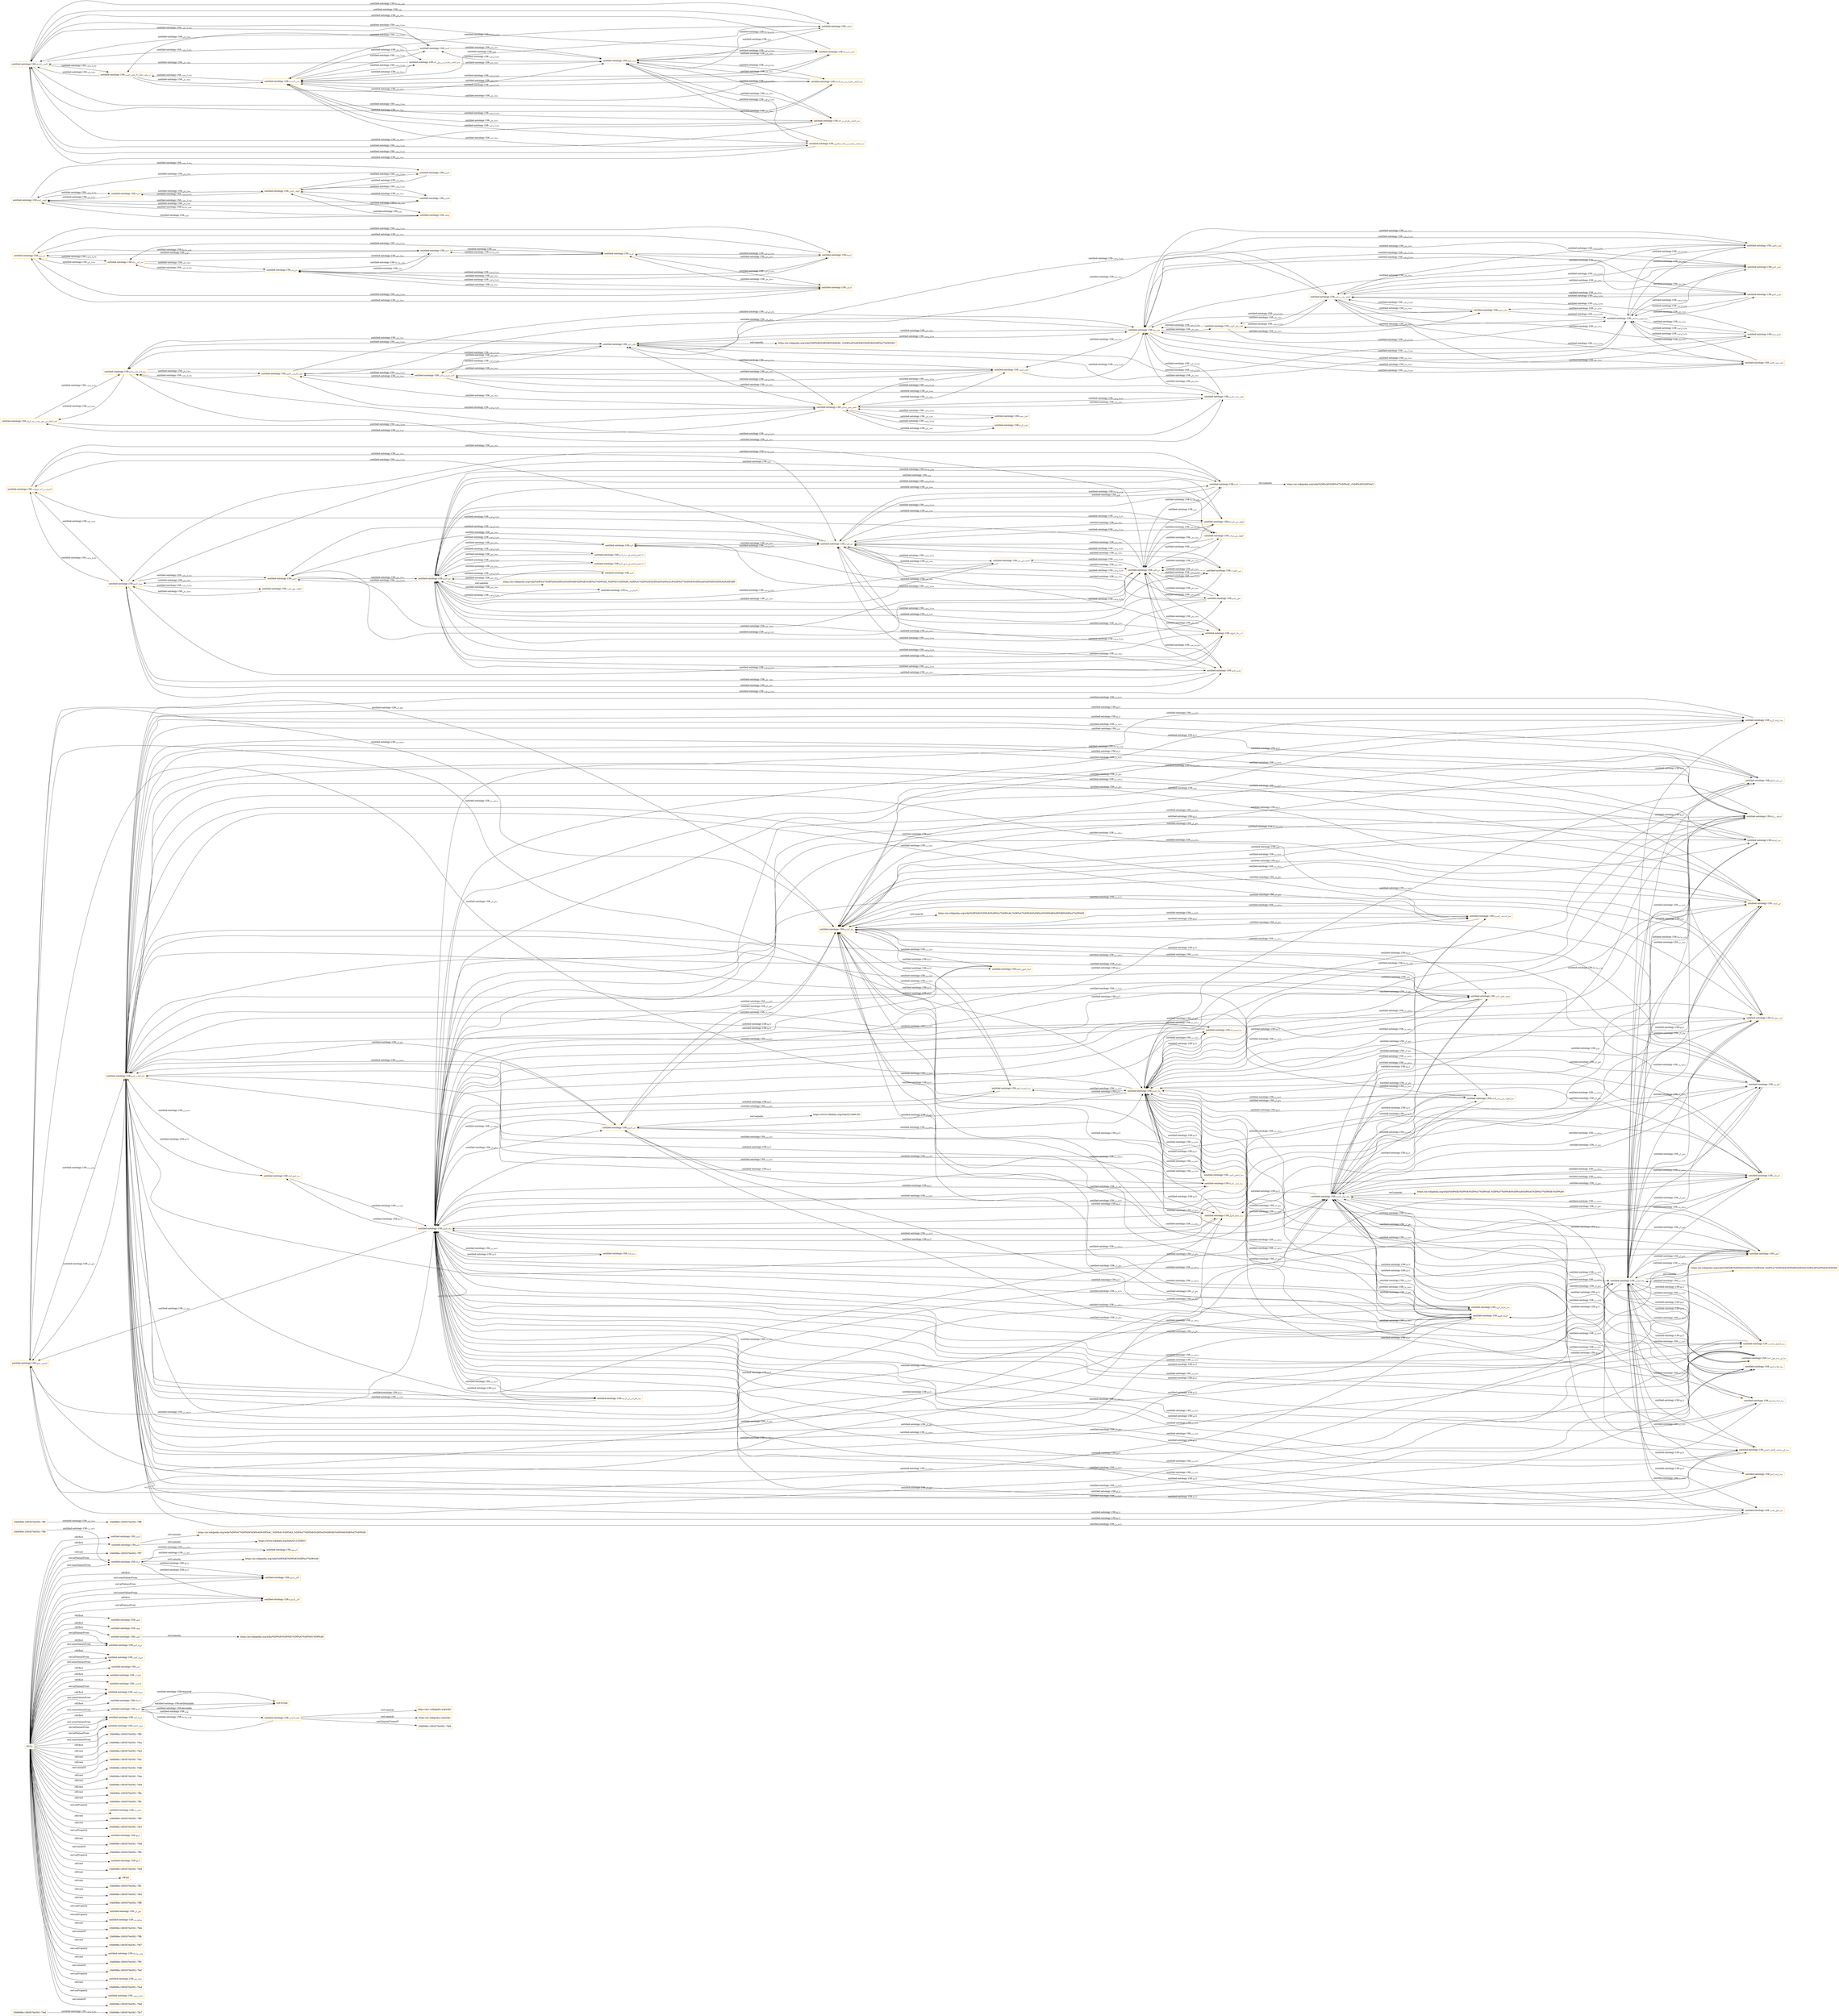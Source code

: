 digraph ar2dtool_diagram { 
rankdir=LR;
size="1501"
node [shape = rectangle, color="orange"]; "1f48088e:1893676e592:-7fe7" "untitled-ontology-158:اليمين" "untitled-ontology-158:الحج" "untitled-ontology-158:الاثار_السلبية" "untitled-ontology-158:العقود" "untitled-ontology-158:الفقه_الاسلامي" "1f48088e:1893676e592:-7ffc" "untitled-ontology-158:الوقف" "untitled-ontology-158:المستفيد" "untitled-ontology-158:الزكاة" "untitled-ontology-158:الكفارة" "1f48088e:1893676e592:-7ff6" "untitled-ontology-158:شروط_الحج" "untitled-ontology-158:شروط_اليمين" "untitled-ontology-158:النذر" "untitled-ontology-158:العبادات" "untitled-ontology-158:الايقاعات" "untitled-ontology-158:شروط_الوقف" "1f48088e:1893676e592:-7fed" "untitled-ontology-158:الاحكام" "untitled-ontology-158:المسلم" "untitled-ontology-158:الاثار_الايجابية" "1f48088e:1893676e592:-7ff0" "untitled-ontology-158:شروط_النذر" "untitled-ontology-158:شروط_الكفارة" ; /*classes style*/
	"untitled-ontology-158:الحج" -> "https://www.wikidata.org/wiki/Q12183653" [ label = "owl:sameAs" ];
	"untitled-ontology-158:الحج" -> "https://ar.wikipedia.org/wiki/%D8%A7%D9%84%D8%AD%D8%AC_%D9%81%D9%8A_%D8%A7%D9%84%D8%A5%D8%B3%D9%84%D8%A7%D9%85" [ label = "owl:sameAs" ];
	"untitled-ontology-158:العاملون_عليها" -> "untitled-ontology-158:زكاة_الغلات_الاربع" [ label = "untitled-ontology-158:يستفيد_من" ];
	"untitled-ontology-158:العاملون_عليها" -> "untitled-ontology-158:زكاة_الماشية" [ label = "untitled-ontology-158:يستفيد_من" ];
	"untitled-ontology-158:العاملون_عليها" -> "untitled-ontology-158:زكاة_اموال_التجارة" [ label = "untitled-ontology-158:يستفيد_من" ];
	"untitled-ontology-158:العاملون_عليها" -> "untitled-ontology-158:زكاة_الفطرة" [ label = "untitled-ontology-158:يستفيد_من" ];
	"untitled-ontology-158:العاملون_عليها" -> "untitled-ontology-158:زكاة_الاموال" [ label = "untitled-ontology-158:يستفيد_من" ];
	"untitled-ontology-158:العاملون_عليها" -> "untitled-ontology-158:زكاة_النقدين" [ label = "untitled-ontology-158:يستفيد_من" ];
	"untitled-ontology-158:ابن_السبيل" -> "untitled-ontology-158:زكاة_الاموال" [ label = "untitled-ontology-158:يستفيد_من" ];
	"untitled-ontology-158:ابن_السبيل" -> "untitled-ontology-158:زكاة_الغلات_الاربع" [ label = "untitled-ontology-158:يستفيد_من" ];
	"untitled-ontology-158:ابن_السبيل" -> "untitled-ontology-158:زكاة_الماشية" [ label = "untitled-ontology-158:يستفيد_من" ];
	"untitled-ontology-158:ابن_السبيل" -> "untitled-ontology-158:زكاة_الفطرة" [ label = "untitled-ontology-158:يستفيد_من" ];
	"untitled-ontology-158:ابن_السبيل" -> "untitled-ontology-158:زكاة_النقدين" [ label = "untitled-ontology-158:يستفيد_من" ];
	"untitled-ontology-158:ابن_السبيل" -> "untitled-ontology-158:زكاة_اموال_التجارة" [ label = "untitled-ontology-158:يستفيد_من" ];
	"untitled-ontology-158:ابن_السبيل" -> "https://www.wikidata.org/wiki/Q12486192" [ label = "owl:sameAs" ];
	"untitled-ontology-158:سببا_لحفظ_الاموال" -> "untitled-ontology-158:زكاة_اموال_التجارة" [ label = "untitled-ontology-158:ناتجة_من" ];
	"untitled-ontology-158:سببا_لحفظ_الاموال" -> "untitled-ontology-158:زكاة_الفطرة" [ label = "untitled-ontology-158:ناتجة_من" ];
	"untitled-ontology-158:سببا_لحفظ_الاموال" -> "untitled-ontology-158:زكاة_الغلات_الاربع" [ label = "untitled-ontology-158:ناتجة_من" ];
	"untitled-ontology-158:سببا_لحفظ_الاموال" -> "untitled-ontology-158:زكاة_الاموال" [ label = "untitled-ontology-158:ناتجة_من" ];
	"untitled-ontology-158:الإحرام_من_أحد_المواقيت" -> "untitled-ontology-158:عمرة_التمتع" [ label = "untitled-ontology-158:منفذة_على" ];
	"untitled-ontology-158:الإحرام_من_أحد_المواقيت" -> "untitled-ontology-158:حج_القران" [ label = "untitled-ontology-158:منفذة_على" ];
	"untitled-ontology-158:الإحرام_من_أحد_المواقيت" -> "untitled-ontology-158:حج_الأفراد" [ label = "untitled-ontology-158:منفذة_على" ];
	"untitled-ontology-158:الفقراء" -> "untitled-ontology-158:زكاة_الفطرة" [ label = "untitled-ontology-158:يستفيد_من" ];
	"untitled-ontology-158:الفقراء" -> "untitled-ontology-158:زكاة_اموال_التجارة" [ label = "untitled-ontology-158:يستفيد_من" ];
	"untitled-ontology-158:الفقراء" -> "untitled-ontology-158:زكاة_الاموال" [ label = "untitled-ontology-158:يستفيد_من" ];
	"untitled-ontology-158:الفقراء" -> "untitled-ontology-158:زكاة_النقدين" [ label = "untitled-ontology-158:يستفيد_من" ];
	"untitled-ontology-158:الفقراء" -> "untitled-ontology-158:زكاة_الماشية" [ label = "untitled-ontology-158:يستفيد_من" ];
	"untitled-ontology-158:الفقراء" -> "untitled-ontology-158:زكاة_الغلات_الاربع" [ label = "untitled-ontology-158:يستفيد_من" ];
	"untitled-ontology-158:حج_القران" -> "untitled-ontology-158:النية" [ label = "untitled-ontology-158:يشترط_وجوب" ];
	"untitled-ontology-158:حج_القران" -> "untitled-ontology-158:السعي" [ label = "untitled-ontology-158:يشترط_وجوب" ];
	"untitled-ontology-158:حج_القران" -> "untitled-ontology-158:الوقوف_في_المزدلفة" [ label = "untitled-ontology-158:يشترط_وجوب" ];
	"untitled-ontology-158:حج_القران" -> "untitled-ontology-158:الوقوف_في_عرفات" [ label = "untitled-ontology-158:يشترط_وجوب" ];
	"untitled-ontology-158:حج_القران" -> "untitled-ontology-158:اداء_صلاة_الطواف" [ label = "untitled-ontology-158:يشترط_وجوب" ];
	"untitled-ontology-158:حج_القران" -> "untitled-ontology-158:رمي_الجمرات" [ label = "untitled-ontology-158:يشترط_وجوب" ];
	"untitled-ontology-158:حج_القران" -> "untitled-ontology-158:تقصير_الشعر" [ label = "untitled-ontology-158:يشترط_وجوب" ];
	"untitled-ontology-158:حج_القران" -> "untitled-ontology-158:الحاج" [ label = "untitled-ontology-158:يؤدى_بواسطة" ];
	"untitled-ontology-158:حج_القران" -> "untitled-ontology-158:حلق_الشعر" [ label = "untitled-ontology-158:يشترط_وجوب" ];
	"untitled-ontology-158:حج_القران" -> "untitled-ontology-158:الإحرام_من_أحد_المواقيت" [ label = "untitled-ontology-158:يشترط_وجوب" ];
	"untitled-ontology-158:حج_القران" -> "untitled-ontology-158:المبيت_في_منى" [ label = "untitled-ontology-158:يشترط_وجوب" ];
	"untitled-ontology-158:سببا_لتضاعف_الخسارة" -> "untitled-ontology-158:زكاة_اموال_التجارة" [ label = "untitled-ontology-158:ناتجة_من" ];
	"untitled-ontology-158:سببا_لتضاعف_الخسارة" -> "untitled-ontology-158:زكاة_الماشية" [ label = "untitled-ontology-158:ناتجة_من" ];
	"untitled-ontology-158:سببا_لتضاعف_الخسارة" -> "untitled-ontology-158:زكاة_الغلات_الاربع" [ label = "untitled-ontology-158:ناتجة_من" ];
	"untitled-ontology-158:سببا_لتضاعف_الخسارة" -> "untitled-ontology-158:زكاة_الاموال" [ label = "untitled-ontology-158:ناتجة_من" ];
	"untitled-ontology-158:الفقه_الاسلامي" -> "https://arz.wikipedia.org/wiki/" [ label = "owl:sameAs" ];
	"untitled-ontology-158:الفقه_الاسلامي" -> "https://ar.wikipedia.org/wiki/" [ label = "owl:sameAs" ];
	"untitled-ontology-158:الفقه_الاسلامي" -> "1f48088e:1893676e592:-7fd9" [ label = "owl:disjointUnionOf" ];
	"untitled-ontology-158:المكلف_بزكاة" -> "untitled-ontology-158:زكاة_اموال_التجارة" [ label = "untitled-ontology-158:يؤدي" ];
	"untitled-ontology-158:المكلف_بزكاة" -> "untitled-ontology-158:زكاة_الغلات_الاربع" [ label = "untitled-ontology-158:يؤدي" ];
	"untitled-ontology-158:المكلف_بزكاة" -> "untitled-ontology-158:زكاة_النقدين" [ label = "untitled-ontology-158:يؤدي" ];
	"untitled-ontology-158:المكلف_بزكاة" -> "untitled-ontology-158:زكاة_الفطرة" [ label = "untitled-ontology-158:يؤدي" ];
	"untitled-ontology-158:المكلف_بزكاة" -> "untitled-ontology-158:زكاة_الماشية" [ label = "untitled-ontology-158:يؤدي" ];
	"untitled-ontology-158:المكلف_بزكاة" -> "untitled-ontology-158:زكاة_الاموال" [ label = "untitled-ontology-158:يؤدي" ];
	"untitled-ontology-158:كفارة_لافطار_في_شهر_رمضان_بعد_الزوال" -> "untitled-ontology-158:صيام_ثلاثة_أيّام_متتالية" [ label = "untitled-ontology-158:يشترط_وجوب" ];
	"untitled-ontology-158:كفارة_لافطار_في_شهر_رمضان_بعد_الزوال" -> "untitled-ontology-158:اطعام_عشرة_مساكين" [ label = "untitled-ontology-158:يشترط_وجوب" ];
	"untitled-ontology-158:نذر_تبرع" -> "untitled-ontology-158:عقد_النذر_بالله" [ label = "untitled-ontology-158:يشترط_وجوب" ];
	"untitled-ontology-158:نذر_تبرع" -> "untitled-ontology-158:الصيغة" [ label = "untitled-ontology-158:يشترط_وجوب" ];
	"untitled-ontology-158:نذر_تبرع" -> "untitled-ontology-158:التمكن" [ label = "untitled-ontology-158:يشترط_وجوب" ];
	"untitled-ontology-158:نذر_تبرع" -> "untitled-ontology-158:الناذر" [ label = "untitled-ontology-158:يؤدى_بواسطة" ];
	"untitled-ontology-158:سببا_في_عدم_قبول_الصلاة" -> "untitled-ontology-158:زكاة_اموال_التجارة" [ label = "untitled-ontology-158:ناتجة_من" ];
	"untitled-ontology-158:سببا_في_عدم_قبول_الصلاة" -> "untitled-ontology-158:زكاة_النقدين" [ label = "untitled-ontology-158:ناتجة_من" ];
	"untitled-ontology-158:سببا_في_عدم_قبول_الصلاة" -> "untitled-ontology-158:زكاة_الفطرة" [ label = "untitled-ontology-158:ناتجة_من" ];
	"untitled-ontology-158:سببا_في_عدم_قبول_الصلاة" -> "untitled-ontology-158:زكاة_الغلات_الاربع" [ label = "untitled-ontology-158:ناتجة_من" ];
	"untitled-ontology-158:سببا_في_عدم_قبول_الصلاة" -> "untitled-ontology-158:زكاة_الاموال" [ label = "untitled-ontology-158:ناتجة_من" ];
	"untitled-ontology-158:أطعام_ستّين_مسكين" -> "untitled-ontology-158:كفارة_قتل_المؤمن" [ label = "untitled-ontology-158:منفذة_على" ];
	"untitled-ontology-158:أطعام_ستّين_مسكين" -> "untitled-ontology-158:كفارة_القتل" [ label = "untitled-ontology-158:منفذة_على" ];
	"untitled-ontology-158:أطعام_ستّين_مسكين" -> "untitled-ontology-158:كفارة_تعمد_الافطار" [ label = "untitled-ontology-158:منفذة_على" ];
	"untitled-ontology-158:أطعام_ستّين_مسكين" -> "untitled-ontology-158:كفارة_الجمع" [ label = "untitled-ontology-158:منفذة_على" ];
	"untitled-ontology-158:أطعام_ستّين_مسكين" -> "untitled-ontology-158:كفارة_مرتبة" [ label = "untitled-ontology-158:منفذة_على" ];
	"untitled-ontology-158:أطعام_ستّين_مسكين" -> "untitled-ontology-158:كفارة_الافطار" [ label = "untitled-ontology-158:منفذة_على" ];
	"untitled-ontology-158:أطعام_ستّين_مسكين" -> "untitled-ontology-158:كفارة_مخيرة" [ label = "untitled-ontology-158:منفذة_على" ];
	"untitled-ontology-158:أطعام_ستّين_مسكين" -> "untitled-ontology-158:كفارة_النذر" [ label = "untitled-ontology-158:منفذة_على" ];
	"untitled-ontology-158:سببا_لزيادة_المال" -> "untitled-ontology-158:زكاة_النقدين" [ label = "untitled-ontology-158:ناتجة_من" ];
	"untitled-ontology-158:سببا_لزيادة_المال" -> "untitled-ontology-158:زكاة_الاموال" [ label = "untitled-ontology-158:ناتجة_من" ];
	"untitled-ontology-158:رمي_الجمرات" -> "untitled-ontology-158:حج_القران" [ label = "untitled-ontology-158:منفذة_على" ];
	"untitled-ontology-158:رمي_الجمرات" -> "untitled-ontology-158:حج_التمتع" [ label = "untitled-ontology-158:منفذة_على" ];
	"untitled-ontology-158:رمي_الجمرات" -> "untitled-ontology-158:حج_الأفراد" [ label = "untitled-ontology-158:منفذة_على" ];
	"untitled-ontology-158:الناذر" -> "untitled-ontology-158:نذر_بِرْ" [ label = "untitled-ontology-158:يؤدي" ];
	"untitled-ontology-158:الناذر" -> "untitled-ontology-158:نذر_تبرع" [ label = "untitled-ontology-158:يؤدي" ];
	"untitled-ontology-158:الناذر" -> "untitled-ontology-158:نذر_زجر" [ label = "untitled-ontology-158:يؤدي" ];
	"untitled-ontology-158:حلق_الشعر" -> "untitled-ontology-158:حج_القران" [ label = "untitled-ontology-158:منفذة_على" ];
	"untitled-ontology-158:حلق_الشعر" -> "untitled-ontology-158:حج_التمتع" [ label = "untitled-ontology-158:منفذة_على" ];
	"untitled-ontology-158:حلق_الشعر" -> "untitled-ontology-158:حج_الأفراد" [ label = "untitled-ontology-158:منفذة_على" ];
	"untitled-ontology-158:اداء_صلاة_الطواف" -> "untitled-ontology-158:عمرة_التمتع" [ label = "untitled-ontology-158:منفذة_على" ];
	"untitled-ontology-158:اداء_صلاة_الطواف" -> "untitled-ontology-158:حج_القران" [ label = "untitled-ontology-158:منفذة_على" ];
	"untitled-ontology-158:اداء_صلاة_الطواف" -> "untitled-ontology-158:حج_التمتع" [ label = "untitled-ontology-158:منفذة_على" ];
	"untitled-ontology-158:اداء_صلاة_الطواف" -> "untitled-ontology-158:حج_الأفراد" [ label = "untitled-ontology-158:منفذة_على" ];
	"untitled-ontology-158:عقد_النذر_بالله" -> "untitled-ontology-158:نذر_زجر" [ label = "untitled-ontology-158:منفذة_على" ];
	"untitled-ontology-158:عقد_النذر_بالله" -> "untitled-ontology-158:نذر_تبرع" [ label = "untitled-ontology-158:منفذة_على" ];
	"untitled-ontology-158:عقد_النذر_بالله" -> "untitled-ontology-158:نذر_بِرْ" [ label = "untitled-ontology-158:منفذة_على" ];
	"untitled-ontology-158:الطواف_حول_البيت" -> "untitled-ontology-158:عمرة_التمتع" [ label = "untitled-ontology-158:منفذة_على" ];
	"untitled-ontology-158:النية" -> "untitled-ontology-158:حج_القران" [ label = "untitled-ontology-158:منفذة_على" ];
	"untitled-ontology-158:النية" -> "untitled-ontology-158:حج_التمتع" [ label = "untitled-ontology-158:منفذة_على" ];
	"untitled-ontology-158:النية" -> "untitled-ontology-158:حج_الأفراد" [ label = "untitled-ontology-158:منفذة_على" ];
	"untitled-ontology-158:كفارة_اليمين" -> "untitled-ontology-158:عتق_رقبة" [ label = "untitled-ontology-158:يشترط_وجوب" ];
	"untitled-ontology-158:كفارة_اليمين" -> "untitled-ontology-158:صيام_ثلاثة_أيّام_متتالية" [ label = "untitled-ontology-158:يشترط_وجوب" ];
	"untitled-ontology-158:كفارة_اليمين" -> "untitled-ontology-158:اكساء_عشرة_مساكين" [ label = "untitled-ontology-158:يشترط_وجوب" ];
	"untitled-ontology-158:كفارة_اليمين" -> "untitled-ontology-158:اطعام_عشرة_مساكين" [ label = "untitled-ontology-158:يشترط_وجوب" ];
	"untitled-ontology-158:صيام_شهرين_متتابعين" -> "untitled-ontology-158:كفارة_الافطار" [ label = "untitled-ontology-158:منفذة_على" ];
	"untitled-ontology-158:صيام_شهرين_متتابعين" -> "untitled-ontology-158:كفارة_مرتبة" [ label = "untitled-ontology-158:منفذة_على" ];
	"untitled-ontology-158:صيام_شهرين_متتابعين" -> "untitled-ontology-158:كفارة_قتل_المؤمن" [ label = "untitled-ontology-158:منفذة_على" ];
	"untitled-ontology-158:صيام_شهرين_متتابعين" -> "untitled-ontology-158:كفارة_الجمع" [ label = "untitled-ontology-158:منفذة_على" ];
	"untitled-ontology-158:صيام_شهرين_متتابعين" -> "untitled-ontology-158:كفارة_النذر" [ label = "untitled-ontology-158:منفذة_على" ];
	"untitled-ontology-158:صيام_شهرين_متتابعين" -> "untitled-ontology-158:كفارة_مخيرة" [ label = "untitled-ontology-158:منفذة_على" ];
	"untitled-ontology-158:صيام_شهرين_متتابعين" -> "untitled-ontology-158:كفارة_تعمد_الافطار" [ label = "untitled-ontology-158:منفذة_على" ];
	"untitled-ontology-158:صيام_شهرين_متتابعين" -> "untitled-ontology-158:كفارة_القتل" [ label = "untitled-ontology-158:منفذة_على" ];
	"untitled-ontology-158:سببا_لزيادة_الرزق" -> "untitled-ontology-158:زكاة_الماشية" [ label = "untitled-ontology-158:ناتجة_من" ];
	"untitled-ontology-158:سببا_لزيادة_الرزق" -> "untitled-ontology-158:زكاة_الغلات_الاربع" [ label = "untitled-ontology-158:ناتجة_من" ];
	"untitled-ontology-158:سببا_لزيادة_الرزق" -> "untitled-ontology-158:زكاة_الاموال" [ label = "untitled-ontology-158:ناتجة_من" ];
	"untitled-ontology-158:كفارة_النذر" -> "untitled-ontology-158:عتق_رقبة" [ label = "untitled-ontology-158:يشترط_وجوب" ];
	"untitled-ontology-158:كفارة_النذر" -> "untitled-ontology-158:صيام_شهرين_متتابعين" [ label = "untitled-ontology-158:يشترط_وجوب" ];
	"untitled-ontology-158:كفارة_النذر" -> "untitled-ontology-158:صيام_ثلاثة_أيّام_متتالية" [ label = "untitled-ontology-158:يشترط_وجوب" ];
	"untitled-ontology-158:كفارة_النذر" -> "untitled-ontology-158:اكساء_عشرة_مساكين" [ label = "untitled-ontology-158:يشترط_وجوب" ];
	"untitled-ontology-158:كفارة_النذر" -> "untitled-ontology-158:اطعام_عشرة_مساكين" [ label = "untitled-ontology-158:يشترط_وجوب" ];
	"untitled-ontology-158:كفارة_النذر" -> "untitled-ontology-158:أطعام_ستّين_مسكين" [ label = "untitled-ontology-158:يشترط_وجوب" ];
	"untitled-ontology-158:كفارة_النذر" -> "https://ar.wikipedia.org/wiki/%D9%86%D8%B0%D8%B1_(%D8%A5%D8%B3%D9%84%D8%A7%D9%85)" [ label = "owl:sameAs" ];
	"untitled-ontology-158:كفارة_قتل_المؤمن" -> "untitled-ontology-158:عتق_رقبة" [ label = "untitled-ontology-158:يشترط_وجوب" ];
	"untitled-ontology-158:كفارة_قتل_المؤمن" -> "untitled-ontology-158:صيام_شهرين_متتابعين" [ label = "untitled-ontology-158:يشترط_وجوب" ];
	"untitled-ontology-158:كفارة_قتل_المؤمن" -> "untitled-ontology-158:أطعام_ستّين_مسكين" [ label = "untitled-ontology-158:يشترط_وجوب" ];
	"untitled-ontology-158:كفارة_مرتبة" -> "untitled-ontology-158:عتق_رقبة" [ label = "untitled-ontology-158:يشترط_وجوب" ];
	"untitled-ontology-158:كفارة_مرتبة" -> "untitled-ontology-158:صيام_شهرين_متتابعين" [ label = "untitled-ontology-158:يشترط_وجوب" ];
	"untitled-ontology-158:كفارة_مرتبة" -> "untitled-ontology-158:أطعام_ستّين_مسكين" [ label = "untitled-ontology-158:يشترط_وجوب" ];
	"untitled-ontology-158:تطبيق_لعمود_الدين" -> "untitled-ontology-158:زكاة_اموال_التجارة" [ label = "untitled-ontology-158:ناتجة_من" ];
	"untitled-ontology-158:تطبيق_لعمود_الدين" -> "untitled-ontology-158:زكاة_الماشية" [ label = "untitled-ontology-158:ناتجة_من" ];
	"untitled-ontology-158:تطبيق_لعمود_الدين" -> "untitled-ontology-158:زكاة_الفطرة" [ label = "untitled-ontology-158:ناتجة_من" ];
	"untitled-ontology-158:تطبيق_لعمود_الدين" -> "untitled-ontology-158:زكاة_الغلات_الاربع" [ label = "untitled-ontology-158:ناتجة_من" ];
	"untitled-ontology-158:تطبيق_لعمود_الدين" -> "untitled-ontology-158:زكاة_الاموال" [ label = "untitled-ontology-158:ناتجة_من" ];
	"untitled-ontology-158:كفارة_الجمع" -> "untitled-ontology-158:عتق_رقبة" [ label = "untitled-ontology-158:يشترط_وجوب" ];
	"untitled-ontology-158:كفارة_الجمع" -> "untitled-ontology-158:صيام_شهرين_متتابعين" [ label = "untitled-ontology-158:يشترط_وجوب" ];
	"untitled-ontology-158:كفارة_الجمع" -> "untitled-ontology-158:أطعام_ستّين_مسكين" [ label = "untitled-ontology-158:يشترط_وجوب" ];
	"untitled-ontology-158:اداء_العمرة_والحج_في_سنة_واحدة" -> "untitled-ontology-158:حج_التمتع" [ label = "untitled-ontology-158:منفذة_على" ];
	"untitled-ontology-158:الوقف_العام" -> "untitled-ontology-158:الدوام" [ label = "untitled-ontology-158:يشترط_وجوب" ];
	"untitled-ontology-158:الوقف_العام" -> "untitled-ontology-158:التنجيز" [ label = "untitled-ontology-158:يشترط_وجوب" ];
	"untitled-ontology-158:الوقف_العام" -> "untitled-ontology-158:الاقباض" [ label = "untitled-ontology-158:يشترط_وجوب" ];
	"untitled-ontology-158:الوقف_العام" -> "untitled-ontology-158:الواقف" [ label = "untitled-ontology-158:يؤدى_بواسطة" ];
	"untitled-ontology-158:ضرر_على_الاموال" -> "untitled-ontology-158:زكاة_النقدين" [ label = "untitled-ontology-158:ناتجة_من" ];
	"untitled-ontology-158:ضرر_على_الاموال" -> "untitled-ontology-158:زكاة_الماشية" [ label = "untitled-ontology-158:ناتجة_من" ];
	"untitled-ontology-158:ضرر_على_الاموال" -> "untitled-ontology-158:زكاة_الفطرة" [ label = "untitled-ontology-158:ناتجة_من" ];
	"untitled-ontology-158:ضرر_على_الاموال" -> "untitled-ontology-158:زكاة_الغلات_الاربع" [ label = "untitled-ontology-158:ناتجة_من" ];
	"untitled-ontology-158:سببا_لدفع_الغضب" -> "untitled-ontology-158:زكاة_النقدين" [ label = "untitled-ontology-158:ناتجة_من" ];
	"untitled-ontology-158:سببا_لدفع_الغضب" -> "untitled-ontology-158:زكاة_الغلات_الاربع" [ label = "untitled-ontology-158:ناتجة_من" ];
	"untitled-ontology-158:سببا_لدفع_الغضب" -> "untitled-ontology-158:زكاة_الاموال" [ label = "untitled-ontology-158:ناتجة_من" ];
	"untitled-ontology-158:الأيمان_الصادقة" -> "untitled-ontology-158:أن_يكون_لفظاً_دالاً_لمعنى_اليمين" [ label = "untitled-ontology-158:يشترط_وجوب" ];
	"untitled-ontology-158:الأيمان_الصادقة" -> "untitled-ontology-158:الحالف" [ label = "untitled-ontology-158:يؤدى_بواسطة" ];
	"untitled-ontology-158:الأيمان_الصادقة" -> "untitled-ontology-158:تأديته_بأسم_لله" [ label = "untitled-ontology-158:يشترط_وجوب" ];
	"untitled-ontology-158:الأيمان_الصادقة" -> "untitled-ontology-158:عدم_الحلف_بالبراءة_من_ذمة_الاسلام" [ label = "untitled-ontology-158:يشترط_وجوب" ];
	"untitled-ontology-158:الأيمان_الصادقة" -> "untitled-ontology-158:عدم_الحلف_بالبراءة_من_اللّه" [ label = "untitled-ontology-158:يشترط_وجوب" ];
	"untitled-ontology-158:الأيمان_الصادقة" -> "untitled-ontology-158:عدم_الحلف_بالبراءة_من_رسول_الله" [ label = "untitled-ontology-158:يشترط_وجوب" ];
	"untitled-ontology-158:الأيمان_الصادقة" -> "untitled-ontology-158:عدم_الحلف_بالبراءة_من_الأئمة_الطاهرين" [ label = "untitled-ontology-158:يشترط_وجوب" ];
	"untitled-ontology-158:الأيمان_الصادقة" -> "untitled-ontology-158:الانجاز" [ label = "untitled-ontology-158:يشترط_وجوب" ];
	"untitled-ontology-158:تأديته_بأسم_لله" -> "untitled-ontology-158:يمين_العقد" [ label = "untitled-ontology-158:منفذة_على" ];
	"untitled-ontology-158:تأديته_بأسم_لله" -> "untitled-ontology-158:يمبن_المناشدة" [ label = "untitled-ontology-158:منفذة_على" ];
	"untitled-ontology-158:تأديته_بأسم_لله" -> "untitled-ontology-158:الأيمان_الصادقة" [ label = "untitled-ontology-158:منفذة_على" ];
	"untitled-ontology-158:سببا_لتخفيف_الحساب" -> "untitled-ontology-158:زكاة_النقدين" [ label = "untitled-ontology-158:ناتجة_من" ];
	"untitled-ontology-158:سببا_لتخفيف_الحساب" -> "untitled-ontology-158:زكاة_الفطرة" [ label = "untitled-ontology-158:ناتجة_من" ];
	"untitled-ontology-158:سببا_لتخفيف_الحساب" -> "untitled-ontology-158:زكاة_الغلات_الاربع" [ label = "untitled-ontology-158:ناتجة_من" ];
	"untitled-ontology-158:سببا_لتخفيف_الحساب" -> "untitled-ontology-158:زكاة_الاموال" [ label = "untitled-ontology-158:ناتجة_من" ];
	"untitled-ontology-158:نذر_زجر" -> "untitled-ontology-158:عقد_النذر_بالله" [ label = "untitled-ontology-158:يشترط_وجوب" ];
	"untitled-ontology-158:نذر_زجر" -> "untitled-ontology-158:الصيغة" [ label = "untitled-ontology-158:يشترط_وجوب" ];
	"untitled-ontology-158:نذر_زجر" -> "untitled-ontology-158:التمكن" [ label = "untitled-ontology-158:يشترط_وجوب" ];
	"untitled-ontology-158:نذر_زجر" -> "untitled-ontology-158:الناذر" [ label = "untitled-ontology-158:يؤدى_بواسطة" ];
	"untitled-ontology-158:عتق_رقبة" -> "untitled-ontology-158:كفارة_القتل" [ label = "untitled-ontology-158:منفذة_على" ];
	"untitled-ontology-158:عتق_رقبة" -> "untitled-ontology-158:كفارة_حنث_اليمين" [ label = "untitled-ontology-158:منفذة_على" ];
	"untitled-ontology-158:عتق_رقبة" -> "untitled-ontology-158:كفارة_قتل_المؤمن" [ label = "untitled-ontology-158:منفذة_على" ];
	"untitled-ontology-158:عتق_رقبة" -> "untitled-ontology-158:كفارة_اليمين" [ label = "untitled-ontology-158:منفذة_على" ];
	"untitled-ontology-158:عتق_رقبة" -> "untitled-ontology-158:كفارة_مرتبة" [ label = "untitled-ontology-158:منفذة_على" ];
	"untitled-ontology-158:عتق_رقبة" -> "untitled-ontology-158:كفارة_الترتيب_التخيير" [ label = "untitled-ontology-158:منفذة_على" ];
	"untitled-ontology-158:عتق_رقبة" -> "untitled-ontology-158:كفارة_مخيرة" [ label = "untitled-ontology-158:منفذة_على" ];
	"untitled-ontology-158:عتق_رقبة" -> "untitled-ontology-158:كفارة_النذر" [ label = "untitled-ontology-158:منفذة_على" ];
	"untitled-ontology-158:عتق_رقبة" -> "untitled-ontology-158:كفارة_تعمد_الافطار" [ label = "untitled-ontology-158:منفذة_على" ];
	"untitled-ontology-158:عتق_رقبة" -> "untitled-ontology-158:كفارة_الجمع" [ label = "untitled-ontology-158:منفذة_على" ];
	"untitled-ontology-158:عتق_رقبة" -> "untitled-ontology-158:كفارة_الافطار" [ label = "untitled-ontology-158:منفذة_على" ];
	"untitled-ontology-158:كفارة_مخيرة" -> "untitled-ontology-158:عتق_رقبة" [ label = "untitled-ontology-158:يشترط_وجوب" ];
	"untitled-ontology-158:كفارة_مخيرة" -> "untitled-ontology-158:صيام_شهرين_متتابعين" [ label = "untitled-ontology-158:يشترط_وجوب" ];
	"untitled-ontology-158:كفارة_مخيرة" -> "untitled-ontology-158:أطعام_ستّين_مسكين" [ label = "untitled-ontology-158:يشترط_وجوب" ];
	"untitled-ontology-158:زكاة_اموال_التجارة" -> "untitled-ontology-158:سببا_لتضاعف_الخسارة" [ label = "untitled-ontology-158:لتركها" ];
	"untitled-ontology-158:زكاة_اموال_التجارة" -> "untitled-ontology-158:سببا_للموت_دون_دين_الإسلام" [ label = "untitled-ontology-158:لتركها" ];
	"untitled-ontology-158:زكاة_اموال_التجارة" -> "untitled-ontology-158:المكلف_بزكاة" [ label = "untitled-ontology-158:يؤدى_بواسطة" ];
	"untitled-ontology-158:زكاة_اموال_التجارة" -> "untitled-ontology-158:تطبيق_لعمود_الدين" [ label = "untitled-ontology-158:لأدائها" ];
	"untitled-ontology-158:زكاة_اموال_التجارة" -> "untitled-ontology-158:العاملون_عليها" [ label = "untitled-ontology-158:تدفع_الى" ];
	"untitled-ontology-158:زكاة_اموال_التجارة" -> "untitled-ontology-158:في_الرقاب" [ label = "untitled-ontology-158:تدفع_الى" ];
	"untitled-ontology-158:زكاة_اموال_التجارة" -> "untitled-ontology-158:في_سبيل_الله" [ label = "untitled-ontology-158:تدفع_الى" ];
	"untitled-ontology-158:زكاة_اموال_التجارة" -> "untitled-ontology-158:الفقراء" [ label = "untitled-ontology-158:تدفع_الى" ];
	"untitled-ontology-158:زكاة_اموال_التجارة" -> "untitled-ontology-158:سببا_لعلاج_البخل" [ label = "untitled-ontology-158:لأدائها" ];
	"untitled-ontology-158:زكاة_اموال_التجارة" -> "untitled-ontology-158:ابن_السبيل" [ label = "untitled-ontology-158:تدفع_الى" ];
	"untitled-ontology-158:زكاة_اموال_التجارة" -> "untitled-ontology-158:المساكين" [ label = "untitled-ontology-158:تدفع_الى" ];
	"untitled-ontology-158:زكاة_اموال_التجارة" -> "untitled-ontology-158:سببا_لتزكية_الروح" [ label = "untitled-ontology-158:لأدائها" ];
	"untitled-ontology-158:زكاة_اموال_التجارة" -> "untitled-ontology-158:سببا_لصلاح_المجتمع" [ label = "untitled-ontology-158:لأدائها" ];
	"untitled-ontology-158:زكاة_اموال_التجارة" -> "untitled-ontology-158:سببا_لحفظ_الاموال" [ label = "untitled-ontology-158:لأدائها" ];
	"untitled-ontology-158:زكاة_اموال_التجارة" -> "https://ar.wikipedia.org/wiki/%D8%B2%D9%83%D8%A7%D8%A9_%D8%A7%D9%84%D8%AA%D8%AC%D8%A7%D8%B1%D8%A9" [ label = "owl:sameAs" ];
	"untitled-ontology-158:زكاة_اموال_التجارة" -> "untitled-ontology-158:سببا_في_عدم_قبول_الصلاة" [ label = "untitled-ontology-158:لتركها" ];
	"untitled-ontology-158:زكاة_اموال_التجارة" -> "untitled-ontology-158:سببا_في_تضاعف_الإنفاق_الخاطئ" [ label = "untitled-ontology-158:لتركها" ];
	"untitled-ontology-158:زكاة_اموال_التجارة" -> "untitled-ontology-158:الغارمون" [ label = "untitled-ontology-158:تدفع_الى" ];
	"untitled-ontology-158:زكاة_اموال_التجارة" -> "untitled-ontology-158:المؤلفة_قلوبهم" [ label = "untitled-ontology-158:تدفع_الى" ];
	"untitled-ontology-158:سببا_في_تضاعف_الإنفاق_الخاطئ" -> "untitled-ontology-158:زكاة_اموال_التجارة" [ label = "untitled-ontology-158:ناتجة_من" ];
	"untitled-ontology-158:سببا_في_تضاعف_الإنفاق_الخاطئ" -> "untitled-ontology-158:زكاة_النقدين" [ label = "untitled-ontology-158:ناتجة_من" ];
	"untitled-ontology-158:سببا_في_تضاعف_الإنفاق_الخاطئ" -> "untitled-ontology-158:زكاة_الغلات_الاربع" [ label = "untitled-ontology-158:ناتجة_من" ];
	"untitled-ontology-158:سببا_في_تضاعف_الإنفاق_الخاطئ" -> "untitled-ontology-158:زكاة_الاموال" [ label = "untitled-ontology-158:ناتجة_من" ];
	"untitled-ontology-158:الصيغة" -> "untitled-ontology-158:نذر_زجر" [ label = "untitled-ontology-158:منفذة_على" ];
	"untitled-ontology-158:الصيغة" -> "untitled-ontology-158:نذر_تبرع" [ label = "untitled-ontology-158:منفذة_على" ];
	"untitled-ontology-158:الصيغة" -> "untitled-ontology-158:نذر_بِرْ" [ label = "untitled-ontology-158:منفذة_على" ];
	"untitled-ontology-158:الحاج" -> "untitled-ontology-158:حج_التمتع" [ label = "untitled-ontology-158:يؤدي" ];
	"untitled-ontology-158:الحاج" -> "untitled-ontology-158:حج_القران" [ label = "untitled-ontology-158:يؤدي" ];
	"untitled-ontology-158:الحاج" -> "untitled-ontology-158:حج_الأفراد" [ label = "untitled-ontology-158:يؤدي" ];
	"untitled-ontology-158:الحاج" -> "https://ar.wikipedia.org/wiki/%D8%AD%D8%A7%D8%AC_(%D8%AD%D8%AC)" [ label = "owl:sameAs" ];
	"untitled-ontology-158:الحاج" -> "untitled-ontology-158:عمرة_التمتع" [ label = "untitled-ontology-158:يؤدي" ];
	"untitled-ontology-158:سببا_للسرقة" -> "untitled-ontology-158:زكاة_النقدين" [ label = "untitled-ontology-158:ناتجة_من" ];
	"untitled-ontology-158:سببا_للسرقة" -> "untitled-ontology-158:زكاة_الماشية" [ label = "untitled-ontology-158:ناتجة_من" ];
	"untitled-ontology-158:سببا_للسرقة" -> "untitled-ontology-158:زكاة_الغلات_الاربع" [ label = "untitled-ontology-158:ناتجة_من" ];
	"untitled-ontology-158:سببا_للسرقة" -> "untitled-ontology-158:زكاة_الاموال" [ label = "untitled-ontology-158:ناتجة_من" ];
	"untitled-ontology-158:عدم_الحلف_بالبراءة_من_ذمة_الاسلام" -> "untitled-ontology-158:يمين_العقد" [ label = "untitled-ontology-158:منفذة_على" ];
	"untitled-ontology-158:عدم_الحلف_بالبراءة_من_ذمة_الاسلام" -> "untitled-ontology-158:يمبن_المناشدة" [ label = "untitled-ontology-158:منفذة_على" ];
	"untitled-ontology-158:عدم_الحلف_بالبراءة_من_ذمة_الاسلام" -> "untitled-ontology-158:الأيمان_الصادقة" [ label = "untitled-ontology-158:منفذة_على" ];
	"untitled-ontology-158:كفارة_الترتيب_التخيير" -> "untitled-ontology-158:عتق_رقبة" [ label = "untitled-ontology-158:يشترط_وجوب" ];
	"untitled-ontology-158:كفارة_الترتيب_التخيير" -> "untitled-ontology-158:صيام_ثلاثة_أيّام_متتالية" [ label = "untitled-ontology-158:يشترط_وجوب" ];
	"untitled-ontology-158:كفارة_الترتيب_التخيير" -> "untitled-ontology-158:اكساء_عشرة_مساكين" [ label = "untitled-ontology-158:يشترط_وجوب" ];
	"untitled-ontology-158:كفارة_الترتيب_التخيير" -> "untitled-ontology-158:اطعام_عشرة_مساكين" [ label = "untitled-ontology-158:يشترط_وجوب" ];
	"untitled-ontology-158:كفارة_حنث_اليمين" -> "untitled-ontology-158:عتق_رقبة" [ label = "untitled-ontology-158:يشترط_وجوب" ];
	"untitled-ontology-158:كفارة_حنث_اليمين" -> "untitled-ontology-158:صيام_ثلاثة_أيّام_متتالية" [ label = "untitled-ontology-158:يشترط_وجوب" ];
	"untitled-ontology-158:كفارة_حنث_اليمين" -> "untitled-ontology-158:اكساء_عشرة_مساكين" [ label = "untitled-ontology-158:يشترط_وجوب" ];
	"untitled-ontology-158:كفارة_حنث_اليمين" -> "untitled-ontology-158:اطعام_عشرة_مساكين" [ label = "untitled-ontology-158:يشترط_وجوب" ];
	"untitled-ontology-158:حج_الأفراد" -> "untitled-ontology-158:المبيت_في_منى" [ label = "untitled-ontology-158:يشترط_وجوب" ];
	"untitled-ontology-158:حج_الأفراد" -> "untitled-ontology-158:الحاج" [ label = "untitled-ontology-158:يؤدى_بواسطة" ];
	"untitled-ontology-158:حج_الأفراد" -> "untitled-ontology-158:رمي_الجمرات" [ label = "untitled-ontology-158:يشترط_وجوب" ];
	"untitled-ontology-158:حج_الأفراد" -> "untitled-ontology-158:النية" [ label = "untitled-ontology-158:يشترط_وجوب" ];
	"untitled-ontology-158:حج_الأفراد" -> "untitled-ontology-158:حلق_الشعر" [ label = "untitled-ontology-158:يشترط_وجوب" ];
	"untitled-ontology-158:حج_الأفراد" -> "untitled-ontology-158:الوقوف_في_عرفات" [ label = "untitled-ontology-158:يشترط_وجوب" ];
	"untitled-ontology-158:حج_الأفراد" -> "untitled-ontology-158:الوقوف_في_المزدلفة" [ label = "untitled-ontology-158:يشترط_وجوب" ];
	"untitled-ontology-158:حج_الأفراد" -> "untitled-ontology-158:الإحرام_من_أحد_المواقيت" [ label = "untitled-ontology-158:يشترط_وجوب" ];
	"untitled-ontology-158:حج_الأفراد" -> "untitled-ontology-158:السعي" [ label = "untitled-ontology-158:يشترط_وجوب" ];
	"untitled-ontology-158:حج_الأفراد" -> "untitled-ontology-158:اداء_صلاة_الطواف" [ label = "untitled-ontology-158:يشترط_وجوب" ];
	"untitled-ontology-158:حج_الأفراد" -> "untitled-ontology-158:تقصير_الشعر" [ label = "untitled-ontology-158:يشترط_وجوب" ];
	"untitled-ontology-158:يمبن_المناشدة" -> "untitled-ontology-158:عدم_الحلف_بالبراءة_من_رسول_الله" [ label = "untitled-ontology-158:يشترط_وجوب" ];
	"untitled-ontology-158:يمبن_المناشدة" -> "untitled-ontology-158:عدم_الحلف_بالبراءة_من_الأئمة_الطاهرين" [ label = "untitled-ontology-158:يشترط_وجوب" ];
	"untitled-ontology-158:يمبن_المناشدة" -> "untitled-ontology-158:عدم_الحلف_بالبراءة_من_ذمة_الاسلام" [ label = "untitled-ontology-158:يشترط_وجوب" ];
	"untitled-ontology-158:يمبن_المناشدة" -> "untitled-ontology-158:أن_يكون_لفظاً_دالاً_لمعنى_اليمين" [ label = "untitled-ontology-158:يشترط_وجوب" ];
	"untitled-ontology-158:يمبن_المناشدة" -> "untitled-ontology-158:الحالف" [ label = "untitled-ontology-158:يؤدى_بواسطة" ];
	"untitled-ontology-158:يمبن_المناشدة" -> "untitled-ontology-158:عدم_الحلف_بالبراءة_من_اللّه" [ label = "untitled-ontology-158:يشترط_وجوب" ];
	"untitled-ontology-158:يمبن_المناشدة" -> "untitled-ontology-158:الانجاز" [ label = "untitled-ontology-158:يشترط_وجوب" ];
	"untitled-ontology-158:يمبن_المناشدة" -> "untitled-ontology-158:تأديته_بأسم_لله" [ label = "untitled-ontology-158:يشترط_وجوب" ];
	"untitled-ontology-158:سببا_لتزكية_الروح" -> "untitled-ontology-158:زكاة_اموال_التجارة" [ label = "untitled-ontology-158:ناتجة_من" ];
	"untitled-ontology-158:سببا_لتزكية_الروح" -> "untitled-ontology-158:زكاة_الغلات_الاربع" [ label = "untitled-ontology-158:ناتجة_من" ];
	"untitled-ontology-158:سببا_لتزكية_الروح" -> "untitled-ontology-158:زكاة_الاموال" [ label = "untitled-ontology-158:ناتجة_من" ];
	"untitled-ontology-158:الوقف_الخاص" -> "untitled-ontology-158:الدوام" [ label = "untitled-ontology-158:يشترط_وجوب" ];
	"untitled-ontology-158:الوقف_الخاص" -> "untitled-ontology-158:التنجيز" [ label = "untitled-ontology-158:يشترط_وجوب" ];
	"untitled-ontology-158:الوقف_الخاص" -> "untitled-ontology-158:الاقباض" [ label = "untitled-ontology-158:يشترط_وجوب" ];
	"untitled-ontology-158:الوقف_الخاص" -> "untitled-ontology-158:الواقف" [ label = "untitled-ontology-158:يؤدى_بواسطة" ];
	"untitled-ontology-158:الكفارة" -> "https://ar.wikipedia.org/wiki/%D9%83%D9%81%D8%A7%D8%B1%D8%A9" [ label = "owl:sameAs" ];
	"untitled-ontology-158:نذر_بِرْ" -> "untitled-ontology-158:عقد_النذر_بالله" [ label = "untitled-ontology-158:يشترط_وجوب" ];
	"untitled-ontology-158:نذر_بِرْ" -> "untitled-ontology-158:الصيغة" [ label = "untitled-ontology-158:يشترط_وجوب" ];
	"untitled-ontology-158:نذر_بِرْ" -> "untitled-ontology-158:التمكن" [ label = "untitled-ontology-158:يشترط_وجوب" ];
	"untitled-ontology-158:نذر_بِرْ" -> "untitled-ontology-158:الناذر" [ label = "untitled-ontology-158:يؤدى_بواسطة" ];
	"untitled-ontology-158:في_الرقاب" -> "untitled-ontology-158:زكاة_الفطرة" [ label = "untitled-ontology-158:يستفيد_من" ];
	"untitled-ontology-158:في_الرقاب" -> "untitled-ontology-158:زكاة_اموال_التجارة" [ label = "untitled-ontology-158:يستفيد_من" ];
	"untitled-ontology-158:في_الرقاب" -> "untitled-ontology-158:زكاة_النقدين" [ label = "untitled-ontology-158:يستفيد_من" ];
	"untitled-ontology-158:في_الرقاب" -> "untitled-ontology-158:زكاة_الماشية" [ label = "untitled-ontology-158:يستفيد_من" ];
	"untitled-ontology-158:في_الرقاب" -> "untitled-ontology-158:زكاة_الاموال" [ label = "untitled-ontology-158:يستفيد_من" ];
	"untitled-ontology-158:في_الرقاب" -> "untitled-ontology-158:زكاة_الغلات_الاربع" [ label = "untitled-ontology-158:يستفيد_من" ];
	"untitled-ontology-158:في_سبيل_الله" -> "untitled-ontology-158:زكاة_الفطرة" [ label = "untitled-ontology-158:يستفيد_من" ];
	"untitled-ontology-158:في_سبيل_الله" -> "untitled-ontology-158:زكاة_الماشية" [ label = "untitled-ontology-158:يستفيد_من" ];
	"untitled-ontology-158:في_سبيل_الله" -> "untitled-ontology-158:زكاة_الاموال" [ label = "untitled-ontology-158:يستفيد_من" ];
	"untitled-ontology-158:في_سبيل_الله" -> "untitled-ontology-158:زكاة_الغلات_الاربع" [ label = "untitled-ontology-158:يستفيد_من" ];
	"untitled-ontology-158:في_سبيل_الله" -> "untitled-ontology-158:زكاة_النقدين" [ label = "untitled-ontology-158:يستفيد_من" ];
	"untitled-ontology-158:في_سبيل_الله" -> "untitled-ontology-158:زكاة_اموال_التجارة" [ label = "untitled-ontology-158:يستفيد_من" ];
	"untitled-ontology-158:اطعام_عشرة_مساكين" -> "untitled-ontology-158:كفارة_معينة" [ label = "untitled-ontology-158:منفذة_على" ];
	"untitled-ontology-158:اطعام_عشرة_مساكين" -> "untitled-ontology-158:كفارة_لافطار_في_شهر_رمضان_بعد_الزوال" [ label = "untitled-ontology-158:منفذة_على" ];
	"untitled-ontology-158:اطعام_عشرة_مساكين" -> "untitled-ontology-158:كفارة_حنث_اليمين" [ label = "untitled-ontology-158:منفذة_على" ];
	"untitled-ontology-158:اطعام_عشرة_مساكين" -> "untitled-ontology-158:كفارة_اليمين" [ label = "untitled-ontology-158:منفذة_على" ];
	"untitled-ontology-158:اطعام_عشرة_مساكين" -> "untitled-ontology-158:كفارة_النذر" [ label = "untitled-ontology-158:منفذة_على" ];
	"untitled-ontology-158:اطعام_عشرة_مساكين" -> "untitled-ontology-158:كفارة_الترتيب_التخيير" [ label = "untitled-ontology-158:منفذة_على" ];
	"untitled-ontology-158:اطعام_عشرة_مساكين" -> "untitled-ontology-158:كفارة_البراءة" [ label = "untitled-ontology-158:منفذة_على" ];
	"untitled-ontology-158:عدم_الحلف_بالبراءة_من_رسول_الله" -> "untitled-ontology-158:يمين_العقد" [ label = "untitled-ontology-158:منفذة_على" ];
	"untitled-ontology-158:عدم_الحلف_بالبراءة_من_رسول_الله" -> "untitled-ontology-158:يمبن_المناشدة" [ label = "untitled-ontology-158:منفذة_على" ];
	"untitled-ontology-158:عدم_الحلف_بالبراءة_من_رسول_الله" -> "untitled-ontology-158:الأيمان_الصادقة" [ label = "untitled-ontology-158:منفذة_على" ];
	"untitled-ontology-158:زكاة_الماشية" -> "untitled-ontology-158:في_سبيل_الله" [ label = "untitled-ontology-158:تدفع_الى" ];
	"untitled-ontology-158:زكاة_الماشية" -> "untitled-ontology-158:المكلف_بزكاة" [ label = "untitled-ontology-158:يؤدى_بواسطة" ];
	"untitled-ontology-158:زكاة_الماشية" -> "untitled-ontology-158:سببا_لحفظ_الاموال" [ label = "untitled-ontology-158:لأدائها" ];
	"untitled-ontology-158:زكاة_الماشية" -> "untitled-ontology-158:ضرر_على_الاموال" [ label = "untitled-ontology-158:لتركها" ];
	"untitled-ontology-158:زكاة_الماشية" -> "untitled-ontology-158:في_الرقاب" [ label = "untitled-ontology-158:تدفع_الى" ];
	"untitled-ontology-158:زكاة_الماشية" -> "untitled-ontology-158:المؤلفة_قلوبهم" [ label = "untitled-ontology-158:تدفع_الى" ];
	"untitled-ontology-158:زكاة_الماشية" -> "untitled-ontology-158:الفقراء" [ label = "untitled-ontology-158:تدفع_الى" ];
	"untitled-ontology-158:زكاة_الماشية" -> "untitled-ontology-158:شرطا_لقبول_الصلاة" [ label = "untitled-ontology-158:لأدائها" ];
	"untitled-ontology-158:زكاة_الماشية" -> "untitled-ontology-158:سببا_لمحاربة_الفقر" [ label = "untitled-ontology-158:لأدائها" ];
	"untitled-ontology-158:زكاة_الماشية" -> "untitled-ontology-158:العاملون_عليها" [ label = "untitled-ontology-158:تدفع_الى" ];
	"untitled-ontology-158:زكاة_الماشية" -> "untitled-ontology-158:المساكين" [ label = "untitled-ontology-158:تدفع_الى" ];
	"untitled-ontology-158:زكاة_الماشية" -> "untitled-ontology-158:الغارمون" [ label = "untitled-ontology-158:تدفع_الى" ];
	"untitled-ontology-158:زكاة_الماشية" -> "untitled-ontology-158:تطبيق_لعمود_الدين" [ label = "untitled-ontology-158:لأدائها" ];
	"untitled-ontology-158:زكاة_الماشية" -> "untitled-ontology-158:سببا_للسرقة" [ label = "untitled-ontology-158:لتركها" ];
	"untitled-ontology-158:زكاة_الماشية" -> "untitled-ontology-158:سببا_لتضاعف_الخسارة" [ label = "untitled-ontology-158:لتركها" ];
	"untitled-ontology-158:زكاة_الماشية" -> "untitled-ontology-158:سببا_لزيادة_الرزق" [ label = "untitled-ontology-158:لأدائها" ];
	"untitled-ontology-158:زكاة_الماشية" -> "https://ar.wikipedia.org/wiki/%D8%B2%D9%83%D8%A7%D8%A9_%D8%A7%D9%84%D8%A3%D9%86%D8%B9%D8%A7%D9%85" [ label = "owl:sameAs" ];
	"untitled-ontology-158:زكاة_الماشية" -> "untitled-ontology-158:ابن_السبيل" [ label = "untitled-ontology-158:تدفع_الى" ];
	"untitled-ontology-158:يمين_العقد" -> "untitled-ontology-158:الحالف" [ label = "untitled-ontology-158:يؤدى_بواسطة" ];
	"untitled-ontology-158:يمين_العقد" -> "untitled-ontology-158:تأديته_بأسم_لله" [ label = "untitled-ontology-158:يشترط_وجوب" ];
	"untitled-ontology-158:يمين_العقد" -> "untitled-ontology-158:أن_يكون_لفظاً_دالاً_لمعنى_اليمين" [ label = "untitled-ontology-158:يشترط_وجوب" ];
	"untitled-ontology-158:يمين_العقد" -> "untitled-ontology-158:عدم_الحلف_بالبراءة_من_الأئمة_الطاهرين" [ label = "untitled-ontology-158:يشترط_وجوب" ];
	"untitled-ontology-158:يمين_العقد" -> "untitled-ontology-158:الانجاز" [ label = "untitled-ontology-158:يشترط_وجوب" ];
	"untitled-ontology-158:يمين_العقد" -> "untitled-ontology-158:عدم_الحلف_بالبراءة_من_اللّه" [ label = "untitled-ontology-158:يشترط_وجوب" ];
	"untitled-ontology-158:يمين_العقد" -> "untitled-ontology-158:عدم_الحلف_بالبراءة_من_ذمة_الاسلام" [ label = "untitled-ontology-158:يشترط_وجوب" ];
	"untitled-ontology-158:الوقوف_في_عرفات" -> "untitled-ontology-158:حج_القران" [ label = "untitled-ontology-158:منفذة_على" ];
	"untitled-ontology-158:الوقوف_في_عرفات" -> "untitled-ontology-158:حج_التمتع" [ label = "untitled-ontology-158:منفذة_على" ];
	"untitled-ontology-158:الوقوف_في_عرفات" -> "untitled-ontology-158:حج_الأفراد" [ label = "untitled-ontology-158:منفذة_على" ];
	"untitled-ontology-158:الزكاة" -> "https://ar.wikipedia.org/wiki/%D8%B2%D9%83%D8%A7%D8%A9" [ label = "owl:sameAs" ];
	"NULL" -> "1f48088e:1893676e592:-7ff4" [ label = "rdf:rest" ];
	"NULL" -> "untitled-ontology-158:شروط_الكفارة" [ label = "rdf:first" ];
	"NULL" -> "untitled-ontology-158:شروط_الحج" [ label = "owl:someValuesFrom" ];
	"NULL" -> "untitled-ontology-158:شروط_الوقف" [ label = "owl:someValuesFrom" ];
	"NULL" -> "untitled-ontology-158:المسلم" [ label = "owl:someValuesFrom" ];
	"NULL" -> "1f48088e:1893676e592:-7fea" [ label = "rdf:rest" ];
	"NULL" -> "untitled-ontology-158:الايقاعات" [ label = "rdf:first" ];
	"NULL" -> "1f48088e:1893676e592:-7fe2" [ label = "rdf:rest" ];
	"NULL" -> "1f48088e:1893676e592:-7fec" [ label = "owl:unionOf" ];
	"NULL" -> "untitled-ontology-158:شروط_الكفارة" [ label = "owl:allValuesFrom" ];
	"NULL" -> "1f48088e:1893676e592:-7fd6" [ label = "rdf:rest" ];
	"NULL" -> "1f48088e:1893676e592:-7fee" [ label = "rdf:rest" ];
	"NULL" -> "1f48088e:1893676e592:-7fe9" [ label = "rdf:rest" ];
	"NULL" -> "untitled-ontology-158:شروط_النذر" [ label = "owl:allValuesFrom" ];
	"NULL" -> "1f48088e:1893676e592:-7ffa" [ label = "rdf:rest" ];
	"NULL" -> "1f48088e:1893676e592:-7ff2" [ label = "rdf:rest" ];
	"NULL" -> "untitled-ontology-158:ناتجة_من" [ label = "owl:onProperty" ];
	"NULL" -> "1f48088e:1893676e592:-7ff9" [ label = "rdf:rest" ];
	"NULL" -> "untitled-ontology-158:الوقف" [ label = "rdf:first" ];
	"NULL" -> "1f48088e:1893676e592:-7fe3" [ label = "rdf:rest" ];
	"NULL" -> "untitled-ontology-158:لتركها" [ label = "owl:onProperty" ];
	"NULL" -> "untitled-ontology-158:شروط_الكفارة" [ label = "owl:someValuesFrom" ];
	"NULL" -> "untitled-ontology-158:الاحكام" [ label = "rdf:first" ];
	"NULL" -> "untitled-ontology-158:شروط_الوقف" [ label = "owl:allValuesFrom" ];
	"NULL" -> "1f48088e:1893676e592:-7fd8" [ label = "rdf:rest" ];
	"NULL" -> "untitled-ontology-158:الزكاة" [ label = "owl:someValuesFrom" ];
	"NULL" -> "untitled-ontology-158:شروط_الحج" [ label = "owl:allValuesFrom" ];
	"NULL" -> "untitled-ontology-158:شروط_الحج" [ label = "rdf:first" ];
	"NULL" -> "untitled-ontology-158:الاثار_السلبية" [ label = "rdf:first" ];
	"NULL" -> "1f48088e:1893676e592:-7ff5" [ label = "owl:unionOf" ];
	"NULL" -> "untitled-ontology-158:لأدائها" [ label = "owl:onProperty" ];
	"NULL" -> "1f48088e:1893676e592:-7fe8" [ label = "rdf:rest" ];
	"NULL" -> "rdf:nil" [ label = "rdf:rest" ];
	"NULL" -> "untitled-ontology-158:العبادات" [ label = "rdf:first" ];
	"NULL" -> "1f48088e:1893676e592:-7ff1" [ label = "rdf:rest" ];
	"NULL" -> "untitled-ontology-158:الاثار_السلبية" [ label = "owl:someValuesFrom" ];
	"NULL" -> "untitled-ontology-158:الكفارة" [ label = "rdf:first" ];
	"NULL" -> "untitled-ontology-158:شروط_اليمين" [ label = "owl:someValuesFrom" ];
	"NULL" -> "1f48088e:1893676e592:-7fe5" [ label = "rdf:rest" ];
	"NULL" -> "untitled-ontology-158:الحج" [ label = "rdf:first" ];
	"NULL" -> "1f48088e:1893676e592:-7ff8" [ label = "rdf:rest" ];
	"NULL" -> "untitled-ontology-158:اليمين" [ label = "rdf:first" ];
	"NULL" -> "untitled-ontology-158:شروط_اليمين" [ label = "rdf:first" ];
	"NULL" -> "untitled-ontology-158:شروط_اليمين" [ label = "owl:allValuesFrom" ];
	"NULL" -> "untitled-ontology-158:تدفع_الى" [ label = "owl:onProperty" ];
	"NULL" -> "untitled-ontology-158:شروط_النذر" [ label = "rdf:first" ];
	"NULL" -> "untitled-ontology-158:يستفيد_من" [ label = "owl:onProperty" ];
	"NULL" -> "untitled-ontology-158:شروط_الوقف" [ label = "rdf:first" ];
	"NULL" -> "untitled-ontology-158:العقود" [ label = "rdf:first" ];
	"NULL" -> "1f48088e:1893676e592:-7feb" [ label = "rdf:rest" ];
	"NULL" -> "untitled-ontology-158:الاثار_الايجابية" [ label = "owl:someValuesFrom" ];
	"NULL" -> "untitled-ontology-158:الاثار_السلبية" [ label = "owl:allValuesFrom" ];
	"NULL" -> "1f48088e:1893676e592:-7ffb" [ label = "owl:unionOf" ];
	"NULL" -> "1f48088e:1893676e592:-7fd7" [ label = "rdf:rest" ];
	"NULL" -> "untitled-ontology-158:الزكاة" [ label = "owl:allValuesFrom" ];
	"NULL" -> "untitled-ontology-158:الاثار_الايجابية" [ label = "rdf:first" ];
	"NULL" -> "untitled-ontology-158:يؤدى_بواسطة" [ label = "owl:onProperty" ];
	"NULL" -> "1f48088e:1893676e592:-7ff3" [ label = "rdf:rest" ];
	"NULL" -> "1f48088e:1893676e592:-7fef" [ label = "owl:unionOf" ];
	"NULL" -> "untitled-ontology-158:النذر" [ label = "rdf:first" ];
	"NULL" -> "untitled-ontology-158:منفذة_على" [ label = "owl:onProperty" ];
	"NULL" -> "1f48088e:1893676e592:-7fe4" [ label = "rdf:rest" ];
	"NULL" -> "untitled-ontology-158:شروط_النذر" [ label = "owl:someValuesFrom" ];
	"NULL" -> "untitled-ontology-158:الاثار_الايجابية" [ label = "owl:allValuesFrom" ];
	"NULL" -> "untitled-ontology-158:يشترط_وجوب" [ label = "owl:onProperty" ];
	"NULL" -> "1f48088e:1893676e592:-7fe6" [ label = "owl:unionOf" ];
	"NULL" -> "1f48088e:1893676e592:-7ff7" [ label = "rdf:rest" ];
	"untitled-ontology-158:سببا_للحرمان_من_الرحمة" -> "untitled-ontology-158:زكاة_الغلات_الاربع" [ label = "untitled-ontology-158:ناتجة_من" ];
	"untitled-ontology-158:سببا_للحرمان_من_الرحمة" -> "untitled-ontology-158:زكاة_الاموال" [ label = "untitled-ontology-158:ناتجة_من" ];
	"untitled-ontology-158:سببا_لصلاح_المجتمع" -> "untitled-ontology-158:زكاة_اموال_التجارة" [ label = "untitled-ontology-158:ناتجة_من" ];
	"untitled-ontology-158:سببا_لصلاح_المجتمع" -> "untitled-ontology-158:زكاة_النقدين" [ label = "untitled-ontology-158:ناتجة_من" ];
	"untitled-ontology-158:سببا_لصلاح_المجتمع" -> "untitled-ontology-158:زكاة_الاموال" [ label = "untitled-ontology-158:ناتجة_من" ];
	"untitled-ontology-158:المؤلفة_قلوبهم" -> "untitled-ontology-158:زكاة_اموال_التجارة" [ label = "untitled-ontology-158:يستفيد_من" ];
	"untitled-ontology-158:المؤلفة_قلوبهم" -> "untitled-ontology-158:زكاة_الغلات_الاربع" [ label = "untitled-ontology-158:يستفيد_من" ];
	"untitled-ontology-158:المؤلفة_قلوبهم" -> "untitled-ontology-158:زكاة_الاموال" [ label = "untitled-ontology-158:يستفيد_من" ];
	"untitled-ontology-158:المؤلفة_قلوبهم" -> "untitled-ontology-158:زكاة_الفطرة" [ label = "untitled-ontology-158:يستفيد_من" ];
	"untitled-ontology-158:المؤلفة_قلوبهم" -> "untitled-ontology-158:زكاة_النقدين" [ label = "untitled-ontology-158:يستفيد_من" ];
	"untitled-ontology-158:المؤلفة_قلوبهم" -> "untitled-ontology-158:زكاة_الماشية" [ label = "untitled-ontology-158:يستفيد_من" ];
	"untitled-ontology-158:صيام_ثلاثة_أيّام_متتالية" -> "untitled-ontology-158:كفارة_لافطار_في_شهر_رمضان_بعد_الزوال" [ label = "untitled-ontology-158:منفذة_على" ];
	"untitled-ontology-158:صيام_ثلاثة_أيّام_متتالية" -> "untitled-ontology-158:كفارة_حنث_اليمين" [ label = "untitled-ontology-158:منفذة_على" ];
	"untitled-ontology-158:صيام_ثلاثة_أيّام_متتالية" -> "untitled-ontology-158:كفارة_اليمين" [ label = "untitled-ontology-158:منفذة_على" ];
	"untitled-ontology-158:صيام_ثلاثة_أيّام_متتالية" -> "untitled-ontology-158:كفارة_النذر" [ label = "untitled-ontology-158:منفذة_على" ];
	"untitled-ontology-158:صيام_ثلاثة_أيّام_متتالية" -> "untitled-ontology-158:كفارة_الترتيب_التخيير" [ label = "untitled-ontology-158:منفذة_على" ];
	"untitled-ontology-158:التمكن" -> "untitled-ontology-158:نذر_زجر" [ label = "untitled-ontology-158:منفذة_على" ];
	"untitled-ontology-158:التمكن" -> "untitled-ontology-158:نذر_تبرع" [ label = "untitled-ontology-158:منفذة_على" ];
	"untitled-ontology-158:التمكن" -> "untitled-ontology-158:نذر_بِرْ" [ label = "untitled-ontology-158:منفذة_على" ];
	"untitled-ontology-158:زكاة_الفطرة" -> "untitled-ontology-158:سببا_لحفظ_الاموال" [ label = "untitled-ontology-158:لأدائها" ];
	"untitled-ontology-158:زكاة_الفطرة" -> "untitled-ontology-158:الفقراء" [ label = "untitled-ontology-158:تدفع_الى" ];
	"untitled-ontology-158:زكاة_الفطرة" -> "untitled-ontology-158:سببا_للموت_دون_دين_الإسلام" [ label = "untitled-ontology-158:لتركها" ];
	"untitled-ontology-158:زكاة_الفطرة" -> "untitled-ontology-158:المساكين" [ label = "untitled-ontology-158:تدفع_الى" ];
	"untitled-ontology-158:زكاة_الفطرة" -> "untitled-ontology-158:ابن_السبيل" [ label = "untitled-ontology-158:تدفع_الى" ];
	"untitled-ontology-158:زكاة_الفطرة" -> "untitled-ontology-158:المؤلفة_قلوبهم" [ label = "untitled-ontology-158:تدفع_الى" ];
	"untitled-ontology-158:زكاة_الفطرة" -> "untitled-ontology-158:سببا_في_عدم_قبول_الصلاة" [ label = "untitled-ontology-158:لتركها" ];
	"untitled-ontology-158:زكاة_الفطرة" -> "untitled-ontology-158:ضرر_على_الاموال" [ label = "untitled-ontology-158:لتركها" ];
	"untitled-ontology-158:زكاة_الفطرة" -> "untitled-ontology-158:سببا_لسلب_البركة" [ label = "untitled-ontology-158:لتركها" ];
	"untitled-ontology-158:زكاة_الفطرة" -> "untitled-ontology-158:في_سبيل_الله" [ label = "untitled-ontology-158:تدفع_الى" ];
	"untitled-ontology-158:زكاة_الفطرة" -> "untitled-ontology-158:سببا_لتكفيّر_الذنوب" [ label = "untitled-ontology-158:لأدائها" ];
	"untitled-ontology-158:زكاة_الفطرة" -> "untitled-ontology-158:سببا_لتخفيف_الحساب" [ label = "untitled-ontology-158:لأدائها" ];
	"untitled-ontology-158:زكاة_الفطرة" -> "untitled-ontology-158:العاملون_عليها" [ label = "untitled-ontology-158:تدفع_الى" ];
	"untitled-ontology-158:زكاة_الفطرة" -> "untitled-ontology-158:المكلف_بزكاة" [ label = "untitled-ontology-158:يؤدى_بواسطة" ];
	"untitled-ontology-158:زكاة_الفطرة" -> "untitled-ontology-158:في_الرقاب" [ label = "untitled-ontology-158:تدفع_الى" ];
	"untitled-ontology-158:زكاة_الفطرة" -> "untitled-ontology-158:سببا_لمحاربة_الفقر" [ label = "untitled-ontology-158:لأدائها" ];
	"untitled-ontology-158:زكاة_الفطرة" -> "untitled-ontology-158:سببا_لمحبة_لله" [ label = "untitled-ontology-158:لأدائها" ];
	"untitled-ontology-158:زكاة_الفطرة" -> "untitled-ontology-158:تطبيق_لعمود_الدين" [ label = "untitled-ontology-158:لأدائها" ];
	"untitled-ontology-158:زكاة_الفطرة" -> "untitled-ontology-158:الغارمون" [ label = "untitled-ontology-158:تدفع_الى" ];
	"untitled-ontology-158:عدم_الحلف_بالبراءة_من_اللّه" -> "untitled-ontology-158:يمين_العقد" [ label = "untitled-ontology-158:منفذة_على" ];
	"untitled-ontology-158:عدم_الحلف_بالبراءة_من_اللّه" -> "untitled-ontology-158:يمبن_المناشدة" [ label = "untitled-ontology-158:منفذة_على" ];
	"untitled-ontology-158:عدم_الحلف_بالبراءة_من_اللّه" -> "untitled-ontology-158:الأيمان_الصادقة" [ label = "untitled-ontology-158:منفذة_على" ];
	"untitled-ontology-158:الاقباض" -> "untitled-ontology-158:الوقف_العام" [ label = "untitled-ontology-158:منفذة_على" ];
	"untitled-ontology-158:الاقباض" -> "untitled-ontology-158:الوقف_الخاص" [ label = "untitled-ontology-158:منفذة_على" ];
	"untitled-ontology-158:كفارة_معينة" -> "untitled-ontology-158:اطعام_عشرة_مساكين" [ label = "untitled-ontology-158:يشترط_وجوب" ];
	"untitled-ontology-158:أداء_العمرة_والحج_في_اشهر_الحج" -> "untitled-ontology-158:حج_التمتع" [ label = "untitled-ontology-158:منفذة_على" ];
	"untitled-ontology-158:كفارة_الافطار" -> "untitled-ontology-158:عتق_رقبة" [ label = "untitled-ontology-158:يشترط_وجوب" ];
	"untitled-ontology-158:كفارة_الافطار" -> "untitled-ontology-158:صيام_شهرين_متتابعين" [ label = "untitled-ontology-158:يشترط_وجوب" ];
	"untitled-ontology-158:كفارة_الافطار" -> "untitled-ontology-158:أطعام_ستّين_مسكين" [ label = "untitled-ontology-158:يشترط_وجوب" ];
	"untitled-ontology-158:عدم_الحلف_بالبراءة_من_الأئمة_الطاهرين" -> "untitled-ontology-158:يمين_العقد" [ label = "untitled-ontology-158:منفذة_على" ];
	"untitled-ontology-158:عدم_الحلف_بالبراءة_من_الأئمة_الطاهرين" -> "untitled-ontology-158:يمبن_المناشدة" [ label = "untitled-ontology-158:منفذة_على" ];
	"untitled-ontology-158:عدم_الحلف_بالبراءة_من_الأئمة_الطاهرين" -> "untitled-ontology-158:الأيمان_الصادقة" [ label = "untitled-ontology-158:منفذة_على" ];
	"untitled-ontology-158:حج_التمتع" -> "untitled-ontology-158:النحر" [ label = "untitled-ontology-158:يشترط_وجوب" ];
	"untitled-ontology-158:حج_التمتع" -> "untitled-ontology-158:أداء_العمرة_والحج_في_اشهر_الحج" [ label = "untitled-ontology-158:يشترط_وجوب" ];
	"untitled-ontology-158:حج_التمتع" -> "https://ar.wikipedia.org/wiki/%D8%A7%D9%84%D8%A3%D9%86%D8%B3%D8%A7%D9%83_%D9%81%D9%8A_%D8%A7%D9%84%D8%AD%D8%AC#%D8%A7%D9%84%D8%AA%D9%85%D8%AA%D8%B9" [ label = "owl:sameAs" ];
	"untitled-ontology-158:حج_التمتع" -> "untitled-ontology-158:الإحرام_من_مكّة" [ label = "untitled-ontology-158:يشترط_وجوب" ];
	"untitled-ontology-158:حج_التمتع" -> "untitled-ontology-158:الوقوف_في_المزدلفة" [ label = "untitled-ontology-158:يشترط_وجوب" ];
	"untitled-ontology-158:حج_التمتع" -> "untitled-ontology-158:اداء_صلاة_الطواف" [ label = "untitled-ontology-158:يشترط_وجوب" ];
	"untitled-ontology-158:حج_التمتع" -> "untitled-ontology-158:حلق_الشعر" [ label = "untitled-ontology-158:يشترط_وجوب" ];
	"untitled-ontology-158:حج_التمتع" -> "untitled-ontology-158:اداء_العمرة_والحج_في_سنة_واحدة" [ label = "untitled-ontology-158:يشترط_وجوب" ];
	"untitled-ontology-158:حج_التمتع" -> "untitled-ontology-158:الوقوف_في_عرفات" [ label = "untitled-ontology-158:يشترط_وجوب" ];
	"untitled-ontology-158:حج_التمتع" -> "untitled-ontology-158:الحاج" [ label = "untitled-ontology-158:يؤدى_بواسطة" ];
	"untitled-ontology-158:حج_التمتع" -> "untitled-ontology-158:رمي_الجمرات" [ label = "untitled-ontology-158:يشترط_وجوب" ];
	"untitled-ontology-158:حج_التمتع" -> "untitled-ontology-158:تقصير_الشعر" [ label = "untitled-ontology-158:يشترط_وجوب" ];
	"untitled-ontology-158:حج_التمتع" -> "untitled-ontology-158:النية" [ label = "untitled-ontology-158:يشترط_وجوب" ];
	"untitled-ontology-158:حج_التمتع" -> "untitled-ontology-158:السعي" [ label = "untitled-ontology-158:يشترط_وجوب" ];
	"untitled-ontology-158:حج_التمتع" -> "untitled-ontology-158:المبيت_في_منى" [ label = "untitled-ontology-158:يشترط_وجوب" ];
	"untitled-ontology-158:كفارة_تعمد_الافطار" -> "untitled-ontology-158:عتق_رقبة" [ label = "untitled-ontology-158:يشترط_وجوب" ];
	"untitled-ontology-158:كفارة_تعمد_الافطار" -> "untitled-ontology-158:صيام_شهرين_متتابعين" [ label = "untitled-ontology-158:يشترط_وجوب" ];
	"untitled-ontology-158:كفارة_تعمد_الافطار" -> "untitled-ontology-158:أطعام_ستّين_مسكين" [ label = "untitled-ontology-158:يشترط_وجوب" ];
	"untitled-ontology-158:سببا_لتكفيّر_الذنوب" -> "untitled-ontology-158:زكاة_الفطرة" [ label = "untitled-ontology-158:ناتجة_من" ];
	"untitled-ontology-158:سببا_لتكفيّر_الذنوب" -> "untitled-ontology-158:زكاة_الغلات_الاربع" [ label = "untitled-ontology-158:ناتجة_من" ];
	"untitled-ontology-158:سببا_لتكفيّر_الذنوب" -> "untitled-ontology-158:زكاة_الاموال" [ label = "untitled-ontology-158:ناتجة_من" ];
	"untitled-ontology-158:المساكين" -> "untitled-ontology-158:زكاة_الغلات_الاربع" [ label = "untitled-ontology-158:يستفيد_من" ];
	"untitled-ontology-158:المساكين" -> "untitled-ontology-158:زكاة_النقدين" [ label = "untitled-ontology-158:يستفيد_من" ];
	"untitled-ontology-158:المساكين" -> "untitled-ontology-158:زكاة_الماشية" [ label = "untitled-ontology-158:يستفيد_من" ];
	"untitled-ontology-158:المساكين" -> "untitled-ontology-158:زكاة_الاموال" [ label = "untitled-ontology-158:يستفيد_من" ];
	"untitled-ontology-158:المساكين" -> "untitled-ontology-158:زكاة_اموال_التجارة" [ label = "untitled-ontology-158:يستفيد_من" ];
	"untitled-ontology-158:المساكين" -> "untitled-ontology-158:زكاة_الفطرة" [ label = "untitled-ontology-158:يستفيد_من" ];
	"untitled-ontology-158:الانجاز" -> "untitled-ontology-158:يمين_العقد" [ label = "untitled-ontology-158:منفذة_على" ];
	"untitled-ontology-158:الانجاز" -> "untitled-ontology-158:يمبن_المناشدة" [ label = "untitled-ontology-158:منفذة_على" ];
	"untitled-ontology-158:الانجاز" -> "untitled-ontology-158:الأيمان_الصادقة" [ label = "untitled-ontology-158:منفذة_على" ];
	"untitled-ontology-158:اكساء_عشرة_مساكين" -> "untitled-ontology-158:كفارة_حنث_اليمين" [ label = "untitled-ontology-158:منفذة_على" ];
	"untitled-ontology-158:اكساء_عشرة_مساكين" -> "untitled-ontology-158:كفارة_اليمين" [ label = "untitled-ontology-158:منفذة_على" ];
	"untitled-ontology-158:اكساء_عشرة_مساكين" -> "untitled-ontology-158:كفارة_النذر" [ label = "untitled-ontology-158:منفذة_على" ];
	"untitled-ontology-158:اكساء_عشرة_مساكين" -> "untitled-ontology-158:كفارة_الترتيب_التخيير" [ label = "untitled-ontology-158:منفذة_على" ];
	"untitled-ontology-158:السعي" -> "untitled-ontology-158:عمرة_التمتع" [ label = "untitled-ontology-158:منفذة_على" ];
	"untitled-ontology-158:السعي" -> "untitled-ontology-158:حج_القران" [ label = "untitled-ontology-158:منفذة_على" ];
	"untitled-ontology-158:السعي" -> "untitled-ontology-158:حج_التمتع" [ label = "untitled-ontology-158:منفذة_على" ];
	"untitled-ontology-158:السعي" -> "untitled-ontology-158:حج_الأفراد" [ label = "untitled-ontology-158:منفذة_على" ];
	"untitled-ontology-158:كفارة_القتل" -> "untitled-ontology-158:عتق_رقبة" [ label = "untitled-ontology-158:يشترط_وجوب" ];
	"untitled-ontology-158:كفارة_القتل" -> "untitled-ontology-158:صيام_شهرين_متتابعين" [ label = "untitled-ontology-158:يشترط_وجوب" ];
	"untitled-ontology-158:كفارة_القتل" -> "untitled-ontology-158:أطعام_ستّين_مسكين" [ label = "untitled-ontology-158:يشترط_وجوب" ];
	"untitled-ontology-158:الغارمون" -> "untitled-ontology-158:زكاة_النقدين" [ label = "untitled-ontology-158:يستفيد_من" ];
	"untitled-ontology-158:الغارمون" -> "untitled-ontology-158:زكاة_الفطرة" [ label = "untitled-ontology-158:يستفيد_من" ];
	"untitled-ontology-158:الغارمون" -> "untitled-ontology-158:زكاة_الماشية" [ label = "untitled-ontology-158:يستفيد_من" ];
	"untitled-ontology-158:الغارمون" -> "untitled-ontology-158:زكاة_الاموال" [ label = "untitled-ontology-158:يستفيد_من" ];
	"untitled-ontology-158:الغارمون" -> "untitled-ontology-158:زكاة_الغلات_الاربع" [ label = "untitled-ontology-158:يستفيد_من" ];
	"untitled-ontology-158:الغارمون" -> "untitled-ontology-158:زكاة_اموال_التجارة" [ label = "untitled-ontology-158:يستفيد_من" ];
	"untitled-ontology-158:الحالف" -> "untitled-ontology-158:يمبن_المناشدة" [ label = "untitled-ontology-158:يؤدي" ];
	"untitled-ontology-158:الحالف" -> "untitled-ontology-158:الأيمان_الصادقة" [ label = "untitled-ontology-158:يؤدي" ];
	"untitled-ontology-158:الحالف" -> "untitled-ontology-158:يمين_العقد" [ label = "untitled-ontology-158:يؤدي" ];
	"untitled-ontology-158:عمرة_التمتع" -> "untitled-ontology-158:تقصير_الشعر" [ label = "untitled-ontology-158:يشترط_وجوب" ];
	"untitled-ontology-158:عمرة_التمتع" -> "untitled-ontology-158:الطواف_حول_البيت" [ label = "untitled-ontology-158:يشترط_وجوب" ];
	"untitled-ontology-158:عمرة_التمتع" -> "untitled-ontology-158:السعي" [ label = "untitled-ontology-158:يشترط_وجوب" ];
	"untitled-ontology-158:عمرة_التمتع" -> "untitled-ontology-158:الإحرام_من_أحد_المواقيت" [ label = "untitled-ontology-158:يشترط_وجوب" ];
	"untitled-ontology-158:عمرة_التمتع" -> "untitled-ontology-158:اداء_صلاة_الطواف" [ label = "untitled-ontology-158:يشترط_وجوب" ];
	"untitled-ontology-158:عمرة_التمتع" -> "untitled-ontology-158:الحاج" [ label = "untitled-ontology-158:يؤدى_بواسطة" ];
	"untitled-ontology-158:تقصير_الشعر" -> "untitled-ontology-158:عمرة_التمتع" [ label = "untitled-ontology-158:منفذة_على" ];
	"untitled-ontology-158:تقصير_الشعر" -> "untitled-ontology-158:حج_القران" [ label = "untitled-ontology-158:منفذة_على" ];
	"untitled-ontology-158:تقصير_الشعر" -> "untitled-ontology-158:حج_التمتع" [ label = "untitled-ontology-158:منفذة_على" ];
	"untitled-ontology-158:تقصير_الشعر" -> "untitled-ontology-158:حج_الأفراد" [ label = "untitled-ontology-158:منفذة_على" ];
	"untitled-ontology-158:الدوام" -> "untitled-ontology-158:الوقف_العام" [ label = "untitled-ontology-158:منفذة_على" ];
	"untitled-ontology-158:الدوام" -> "untitled-ontology-158:الوقف_الخاص" [ label = "untitled-ontology-158:منفذة_على" ];
	"untitled-ontology-158:سببا_للموت_دون_دين_الإسلام" -> "untitled-ontology-158:زكاة_اموال_التجارة" [ label = "untitled-ontology-158:ناتجة_من" ];
	"untitled-ontology-158:سببا_للموت_دون_دين_الإسلام" -> "untitled-ontology-158:زكاة_الفطرة" [ label = "untitled-ontology-158:ناتجة_من" ];
	"untitled-ontology-158:سببا_للموت_دون_دين_الإسلام" -> "untitled-ontology-158:زكاة_الغلات_الاربع" [ label = "untitled-ontology-158:ناتجة_من" ];
	"untitled-ontology-158:سببا_للموت_دون_دين_الإسلام" -> "untitled-ontology-158:زكاة_الاموال" [ label = "untitled-ontology-158:ناتجة_من" ];
	"untitled-ontology-158:سببا_لعلاج_البخل" -> "untitled-ontology-158:زكاة_اموال_التجارة" [ label = "untitled-ontology-158:ناتجة_من" ];
	"untitled-ontology-158:سببا_لعلاج_البخل" -> "untitled-ontology-158:زكاة_النقدين" [ label = "untitled-ontology-158:ناتجة_من" ];
	"untitled-ontology-158:سببا_لعلاج_البخل" -> "untitled-ontology-158:زكاة_الاموال" [ label = "untitled-ontology-158:ناتجة_من" ];
	"untitled-ontology-158:سببا_لسلب_البركة" -> "untitled-ontology-158:زكاة_الفطرة" [ label = "untitled-ontology-158:ناتجة_من" ];
	"untitled-ontology-158:سببا_لسلب_البركة" -> "untitled-ontology-158:زكاة_الغلات_الاربع" [ label = "untitled-ontology-158:ناتجة_من" ];
	"untitled-ontology-158:سببا_لسلب_البركة" -> "untitled-ontology-158:زكاة_الاموال" [ label = "untitled-ontology-158:ناتجة_من" ];
	"untitled-ontology-158:سببا_لمحبة_لله" -> "untitled-ontology-158:زكاة_الفطرة" [ label = "untitled-ontology-158:ناتجة_من" ];
	"untitled-ontology-158:سببا_لمحبة_لله" -> "untitled-ontology-158:زكاة_الغلات_الاربع" [ label = "untitled-ontology-158:ناتجة_من" ];
	"untitled-ontology-158:سببا_لمحبة_لله" -> "untitled-ontology-158:زكاة_الاموال" [ label = "untitled-ontology-158:ناتجة_من" ];
	"untitled-ontology-158:سببا_لدفع_البلاء" -> "untitled-ontology-158:زكاة_الغلات_الاربع" [ label = "untitled-ontology-158:ناتجة_من" ];
	"untitled-ontology-158:سببا_لدفع_البلاء" -> "untitled-ontology-158:زكاة_الاموال" [ label = "untitled-ontology-158:ناتجة_من" ];
	"untitled-ontology-158:الإحرام_من_مكّة" -> "untitled-ontology-158:حج_التمتع" [ label = "untitled-ontology-158:منفذة_على" ];
	"untitled-ontology-158:التنجيز" -> "untitled-ontology-158:الوقف_العام" [ label = "untitled-ontology-158:منفذة_على" ];
	"untitled-ontology-158:التنجيز" -> "untitled-ontology-158:الوقف_الخاص" [ label = "untitled-ontology-158:منفذة_على" ];
	"untitled-ontology-158:سببا_لمحاربة_الفقر" -> "untitled-ontology-158:زكاة_الماشية" [ label = "untitled-ontology-158:ناتجة_من" ];
	"untitled-ontology-158:سببا_لمحاربة_الفقر" -> "untitled-ontology-158:زكاة_الفطرة" [ label = "untitled-ontology-158:ناتجة_من" ];
	"untitled-ontology-158:سببا_لمحاربة_الفقر" -> "untitled-ontology-158:زكاة_الاموال" [ label = "untitled-ontology-158:ناتجة_من" ];
	"untitled-ontology-158:النحر" -> "untitled-ontology-158:حج_التمتع" [ label = "untitled-ontology-158:منفذة_على" ];
	"untitled-ontology-158:زكاة_الغلات_الاربع" -> "untitled-ontology-158:ابن_السبيل" [ label = "untitled-ontology-158:تدفع_الى" ];
	"untitled-ontology-158:زكاة_الغلات_الاربع" -> "untitled-ontology-158:سببا_للحرمان_من_الرحمة" [ label = "untitled-ontology-158:لتركها" ];
	"untitled-ontology-158:زكاة_الغلات_الاربع" -> "untitled-ontology-158:سببا_لتزكية_الروح" [ label = "untitled-ontology-158:لأدائها" ];
	"untitled-ontology-158:زكاة_الغلات_الاربع" -> "untitled-ontology-158:سببا_لتخفيف_الحساب" [ label = "untitled-ontology-158:لأدائها" ];
	"untitled-ontology-158:زكاة_الغلات_الاربع" -> "untitled-ontology-158:ضرر_على_الاموال" [ label = "untitled-ontology-158:لتركها" ];
	"untitled-ontology-158:زكاة_الغلات_الاربع" -> "untitled-ontology-158:المساكين" [ label = "untitled-ontology-158:تدفع_الى" ];
	"untitled-ontology-158:زكاة_الغلات_الاربع" -> "untitled-ontology-158:سببا_لتكفيّر_الذنوب" [ label = "untitled-ontology-158:لأدائها" ];
	"untitled-ontology-158:زكاة_الغلات_الاربع" -> "untitled-ontology-158:سببا_لدفع_البلاء" [ label = "untitled-ontology-158:لأدائها" ];
	"untitled-ontology-158:زكاة_الغلات_الاربع" -> "untitled-ontology-158:سببا_لتضاعف_الخسارة" [ label = "untitled-ontology-158:لتركها" ];
	"untitled-ontology-158:زكاة_الغلات_الاربع" -> "untitled-ontology-158:الفقراء" [ label = "untitled-ontology-158:تدفع_الى" ];
	"untitled-ontology-158:زكاة_الغلات_الاربع" -> "untitled-ontology-158:سببا_لمحبة_لله" [ label = "untitled-ontology-158:لأدائها" ];
	"untitled-ontology-158:زكاة_الغلات_الاربع" -> "untitled-ontology-158:سببا_للسرقة" [ label = "untitled-ontology-158:لتركها" ];
	"untitled-ontology-158:زكاة_الغلات_الاربع" -> "untitled-ontology-158:في_سبيل_الله" [ label = "untitled-ontology-158:تدفع_الى" ];
	"untitled-ontology-158:زكاة_الغلات_الاربع" -> "untitled-ontology-158:في_الرقاب" [ label = "untitled-ontology-158:تدفع_الى" ];
	"untitled-ontology-158:زكاة_الغلات_الاربع" -> "untitled-ontology-158:المؤلفة_قلوبهم" [ label = "untitled-ontology-158:تدفع_الى" ];
	"untitled-ontology-158:زكاة_الغلات_الاربع" -> "untitled-ontology-158:سببا_لحفظ_الاموال" [ label = "untitled-ontology-158:لأدائها" ];
	"untitled-ontology-158:زكاة_الغلات_الاربع" -> "untitled-ontology-158:سببا_لزيادة_الرزق" [ label = "untitled-ontology-158:لأدائها" ];
	"untitled-ontology-158:زكاة_الغلات_الاربع" -> "untitled-ontology-158:سببا_لسلب_البركة" [ label = "untitled-ontology-158:لتركها" ];
	"untitled-ontology-158:زكاة_الغلات_الاربع" -> "untitled-ontology-158:سببا_للموت_دون_دين_الإسلام" [ label = "untitled-ontology-158:لتركها" ];
	"untitled-ontology-158:زكاة_الغلات_الاربع" -> "untitled-ontology-158:سببا_في_تضاعف_الإنفاق_الخاطئ" [ label = "untitled-ontology-158:لتركها" ];
	"untitled-ontology-158:زكاة_الغلات_الاربع" -> "untitled-ontology-158:العاملون_عليها" [ label = "untitled-ontology-158:تدفع_الى" ];
	"untitled-ontology-158:زكاة_الغلات_الاربع" -> "untitled-ontology-158:سببا_في_عدم_قبول_الصلاة" [ label = "untitled-ontology-158:لتركها" ];
	"untitled-ontology-158:زكاة_الغلات_الاربع" -> "untitled-ontology-158:تطبيق_لعمود_الدين" [ label = "untitled-ontology-158:لأدائها" ];
	"untitled-ontology-158:زكاة_الغلات_الاربع" -> "untitled-ontology-158:الغارمون" [ label = "untitled-ontology-158:تدفع_الى" ];
	"untitled-ontology-158:زكاة_الغلات_الاربع" -> "untitled-ontology-158:سببا_لدفع_الغضب" [ label = "untitled-ontology-158:لأدائها" ];
	"untitled-ontology-158:زكاة_الغلات_الاربع" -> "untitled-ontology-158:المكلف_بزكاة" [ label = "untitled-ontology-158:يؤدى_بواسطة" ];
	"untitled-ontology-158:المبيت_في_منى" -> "untitled-ontology-158:حج_القران" [ label = "untitled-ontology-158:منفذة_على" ];
	"untitled-ontology-158:المبيت_في_منى" -> "untitled-ontology-158:حج_التمتع" [ label = "untitled-ontology-158:منفذة_على" ];
	"untitled-ontology-158:المبيت_في_منى" -> "untitled-ontology-158:حج_الأفراد" [ label = "untitled-ontology-158:منفذة_على" ];
	"untitled-ontology-158:الواقف" -> "untitled-ontology-158:الوقف_العام" [ label = "untitled-ontology-158:يؤدي" ];
	"untitled-ontology-158:الواقف" -> "untitled-ontology-158:الوقف_الخاص" [ label = "untitled-ontology-158:يؤدي" ];
	"untitled-ontology-158:كفارة_البراءة" -> "untitled-ontology-158:اطعام_عشرة_مساكين" [ label = "untitled-ontology-158:يشترط_وجوب" ];
	"untitled-ontology-158:أن_يكون_لفظاً_دالاً_لمعنى_اليمين" -> "untitled-ontology-158:يمين_العقد" [ label = "untitled-ontology-158:منفذة_على" ];
	"untitled-ontology-158:أن_يكون_لفظاً_دالاً_لمعنى_اليمين" -> "untitled-ontology-158:يمبن_المناشدة" [ label = "untitled-ontology-158:منفذة_على" ];
	"untitled-ontology-158:أن_يكون_لفظاً_دالاً_لمعنى_اليمين" -> "untitled-ontology-158:الأيمان_الصادقة" [ label = "untitled-ontology-158:منفذة_على" ];
	"untitled-ontology-158:زكاة_النقدين" -> "untitled-ontology-158:سببا_لصلاح_المجتمع" [ label = "untitled-ontology-158:لأدائها" ];
	"untitled-ontology-158:زكاة_النقدين" -> "untitled-ontology-158:العاملون_عليها" [ label = "untitled-ontology-158:تدفع_الى" ];
	"untitled-ontology-158:زكاة_النقدين" -> "untitled-ontology-158:سببا_لدفع_الغضب" [ label = "untitled-ontology-158:لأدائها" ];
	"untitled-ontology-158:زكاة_النقدين" -> "untitled-ontology-158:المؤلفة_قلوبهم" [ label = "untitled-ontology-158:تدفع_الى" ];
	"untitled-ontology-158:زكاة_النقدين" -> "untitled-ontology-158:الغارمون" [ label = "untitled-ontology-158:تدفع_الى" ];
	"untitled-ontology-158:زكاة_النقدين" -> "untitled-ontology-158:المكلف_بزكاة" [ label = "untitled-ontology-158:يؤدى_بواسطة" ];
	"untitled-ontology-158:زكاة_النقدين" -> "untitled-ontology-158:في_سبيل_الله" [ label = "untitled-ontology-158:تدفع_الى" ];
	"untitled-ontology-158:زكاة_النقدين" -> "untitled-ontology-158:سببا_في_عدم_قبول_الصلاة" [ label = "untitled-ontology-158:لتركها" ];
	"untitled-ontology-158:زكاة_النقدين" -> "untitled-ontology-158:سببا_لعلاج_البخل" [ label = "untitled-ontology-158:لأدائها" ];
	"untitled-ontology-158:زكاة_النقدين" -> "untitled-ontology-158:سببا_في_تضاعف_الإنفاق_الخاطئ" [ label = "untitled-ontology-158:لتركها" ];
	"untitled-ontology-158:زكاة_النقدين" -> "untitled-ontology-158:ابن_السبيل" [ label = "untitled-ontology-158:تدفع_الى" ];
	"untitled-ontology-158:زكاة_النقدين" -> "untitled-ontology-158:الفقراء" [ label = "untitled-ontology-158:تدفع_الى" ];
	"untitled-ontology-158:زكاة_النقدين" -> "untitled-ontology-158:سببا_لزيادة_المال" [ label = "untitled-ontology-158:لأدائها" ];
	"untitled-ontology-158:زكاة_النقدين" -> "untitled-ontology-158:سببا_لزيادة_الرزق" [ label = "untitled-ontology-158:لأدائها" ];
	"untitled-ontology-158:زكاة_النقدين" -> "untitled-ontology-158:في_الرقاب" [ label = "untitled-ontology-158:تدفع_الى" ];
	"untitled-ontology-158:زكاة_النقدين" -> "https://ar.wikipedia.org/wiki/%D8%B2%D9%83%D8%A7%D8%A9_%D8%A7%D9%84%D9%86%D9%82%D8%AF%D9%8A%D9%86" [ label = "owl:sameAs" ];
	"untitled-ontology-158:زكاة_النقدين" -> "untitled-ontology-158:المساكين" [ label = "untitled-ontology-158:تدفع_الى" ];
	"untitled-ontology-158:زكاة_النقدين" -> "untitled-ontology-158:ضرر_على_الاموال" [ label = "untitled-ontology-158:لتركها" ];
	"untitled-ontology-158:زكاة_النقدين" -> "untitled-ontology-158:سببا_للسرقة" [ label = "untitled-ontology-158:لتركها" ];
	"untitled-ontology-158:زكاة_النقدين" -> "untitled-ontology-158:سببا_لتخفيف_الحساب" [ label = "untitled-ontology-158:لأدائها" ];
	"untitled-ontology-158:زكاة_الاموال" -> "untitled-ontology-158:المكلف_بزكاة" [ label = "untitled-ontology-158:يؤدى_بواسطة" ];
	"untitled-ontology-158:زكاة_الاموال" -> "untitled-ontology-158:سببا_للحرمان_من_الرحمة" [ label = "untitled-ontology-158:لتركها" ];
	"untitled-ontology-158:زكاة_الاموال" -> "untitled-ontology-158:سببا_للسرقة" [ label = "untitled-ontology-158:لتركها" ];
	"untitled-ontology-158:زكاة_الاموال" -> "untitled-ontology-158:المساكين" [ label = "untitled-ontology-158:تدفع_الى" ];
	"untitled-ontology-158:زكاة_الاموال" -> "untitled-ontology-158:سببا_لصلاح_المجتمع" [ label = "untitled-ontology-158:لأدائها" ];
	"untitled-ontology-158:زكاة_الاموال" -> "untitled-ontology-158:سببا_لدفع_البلاء" [ label = "untitled-ontology-158:لأدائها" ];
	"untitled-ontology-158:زكاة_الاموال" -> "untitled-ontology-158:الغارمون" [ label = "untitled-ontology-158:تدفع_الى" ];
	"untitled-ontology-158:زكاة_الاموال" -> "untitled-ontology-158:سببا_لمحبة_لله" [ label = "untitled-ontology-158:لأدائها" ];
	"untitled-ontology-158:زكاة_الاموال" -> "untitled-ontology-158:سببا_في_عدم_قبول_الصلاة" [ label = "untitled-ontology-158:لتركها" ];
	"untitled-ontology-158:زكاة_الاموال" -> "untitled-ontology-158:العاملون_عليها" [ label = "untitled-ontology-158:تدفع_الى" ];
	"untitled-ontology-158:زكاة_الاموال" -> "untitled-ontology-158:سببا_لزيادة_المال" [ label = "untitled-ontology-158:لأدائها" ];
	"untitled-ontology-158:زكاة_الاموال" -> "untitled-ontology-158:سببا_للموت_دون_دين_الإسلام" [ label = "untitled-ontology-158:لتركها" ];
	"untitled-ontology-158:زكاة_الاموال" -> "untitled-ontology-158:سببا_لتخفيف_الحساب" [ label = "untitled-ontology-158:لأدائها" ];
	"untitled-ontology-158:زكاة_الاموال" -> "untitled-ontology-158:في_سبيل_الله" [ label = "untitled-ontology-158:تدفع_الى" ];
	"untitled-ontology-158:زكاة_الاموال" -> "untitled-ontology-158:سببا_لحفظ_الاموال" [ label = "untitled-ontology-158:لأدائها" ];
	"untitled-ontology-158:زكاة_الاموال" -> "untitled-ontology-158:تطبيق_لعمود_الدين" [ label = "untitled-ontology-158:لأدائها" ];
	"untitled-ontology-158:زكاة_الاموال" -> "untitled-ontology-158:سببا_لزيادة_الرزق" [ label = "untitled-ontology-158:لأدائها" ];
	"untitled-ontology-158:زكاة_الاموال" -> "untitled-ontology-158:سببا_لتزكية_الروح" [ label = "untitled-ontology-158:لأدائها" ];
	"untitled-ontology-158:زكاة_الاموال" -> "untitled-ontology-158:سببا_لدفع_الغضب" [ label = "untitled-ontology-158:لأدائها" ];
	"untitled-ontology-158:زكاة_الاموال" -> "untitled-ontology-158:سببا_لعلاج_البخل" [ label = "untitled-ontology-158:لأدائها" ];
	"untitled-ontology-158:زكاة_الاموال" -> "untitled-ontology-158:الفقراء" [ label = "untitled-ontology-158:تدفع_الى" ];
	"untitled-ontology-158:زكاة_الاموال" -> "untitled-ontology-158:سببا_في_تضاعف_الإنفاق_الخاطئ" [ label = "untitled-ontology-158:لتركها" ];
	"untitled-ontology-158:زكاة_الاموال" -> "untitled-ontology-158:في_الرقاب" [ label = "untitled-ontology-158:تدفع_الى" ];
	"untitled-ontology-158:زكاة_الاموال" -> "untitled-ontology-158:المؤلفة_قلوبهم" [ label = "untitled-ontology-158:تدفع_الى" ];
	"untitled-ontology-158:زكاة_الاموال" -> "untitled-ontology-158:سببا_لمحاربة_الفقر" [ label = "untitled-ontology-158:لأدائها" ];
	"untitled-ontology-158:زكاة_الاموال" -> "untitled-ontology-158:سببا_لشفاء" [ label = "untitled-ontology-158:لأدائها" ];
	"untitled-ontology-158:زكاة_الاموال" -> "untitled-ontology-158:سببا_لتضاعف_الخسارة" [ label = "untitled-ontology-158:لتركها" ];
	"untitled-ontology-158:زكاة_الاموال" -> "untitled-ontology-158:ابن_السبيل" [ label = "untitled-ontology-158:تدفع_الى" ];
	"untitled-ontology-158:زكاة_الاموال" -> "untitled-ontology-158:سببا_لسلب_البركة" [ label = "untitled-ontology-158:لتركها" ];
	"untitled-ontology-158:زكاة_الاموال" -> "untitled-ontology-158:شرطا_لقبول_الصلاة" [ label = "untitled-ontology-158:لأدائها" ];
	"untitled-ontology-158:سببا_لشفاء" -> "untitled-ontology-158:زكاة_الاموال" [ label = "untitled-ontology-158:ناتجة_من" ];
	"untitled-ontology-158:شرطا_لقبول_الصلاة" -> "untitled-ontology-158:زكاة_الماشية" [ label = "untitled-ontology-158:ناتجة_من" ];
	"untitled-ontology-158:شرطا_لقبول_الصلاة" -> "untitled-ontology-158:زكاة_الاموال" [ label = "untitled-ontology-158:ناتجة_من" ];
	"untitled-ontology-158:الوقوف_في_المزدلفة" -> "untitled-ontology-158:حج_القران" [ label = "untitled-ontology-158:منفذة_على" ];
	"untitled-ontology-158:الوقوف_في_المزدلفة" -> "untitled-ontology-158:حج_التمتع" [ label = "untitled-ontology-158:منفذة_على" ];
	"untitled-ontology-158:الوقوف_في_المزدلفة" -> "untitled-ontology-158:حج_الأفراد" [ label = "untitled-ontology-158:منفذة_على" ];
	"1f48088e:1893676e592:-7ffc" -> "1f48088e:1893676e592:-7ff6" [ label = "untitled-ontology-158:منفذة_على" ];
	"untitled-ontology-158:المسلم" -> "xsd:string" [ label = "untitled-ontology-158:notDesirable" ];
	"untitled-ontology-158:المسلم" -> "untitled-ontology-158:الفقه_الاسلامي" [ label = "untitled-ontology-158:يؤدي" ];
	"untitled-ontology-158:المسلم" -> "xsd:string" [ label = "untitled-ontology-158:desirable" ];
	"untitled-ontology-158:الزكاة" -> "untitled-ontology-158:الاثار_السلبية" [ label = "untitled-ontology-158:لتركها" ];
	"untitled-ontology-158:المسلم" -> "xsd:string" [ label = "untitled-ontology-158:required" ];
	"untitled-ontology-158:المستفيد" -> "untitled-ontology-158:الزكاة" [ label = "untitled-ontology-158:يستفيد_من" ];
	"untitled-ontology-158:الفقه_الاسلامي" -> "untitled-ontology-158:المسلم" [ label = "untitled-ontology-158:يؤدى_بواسطة" ];
	"untitled-ontology-158:الزكاة" -> "untitled-ontology-158:الاثار_الايجابية" [ label = "untitled-ontology-158:لأدائها" ];
	"untitled-ontology-158:الزكاة" -> "untitled-ontology-158:المستفيد" [ label = "untitled-ontology-158:تدفع_الى" ];
	"1f48088e:1893676e592:-7ff0" -> "untitled-ontology-158:الزكاة" [ label = "untitled-ontology-158:ناتجة_من" ];
	"1f48088e:1893676e592:-7fed" -> "1f48088e:1893676e592:-7fe7" [ label = "untitled-ontology-158:يشترط_وجوب" ];

}
